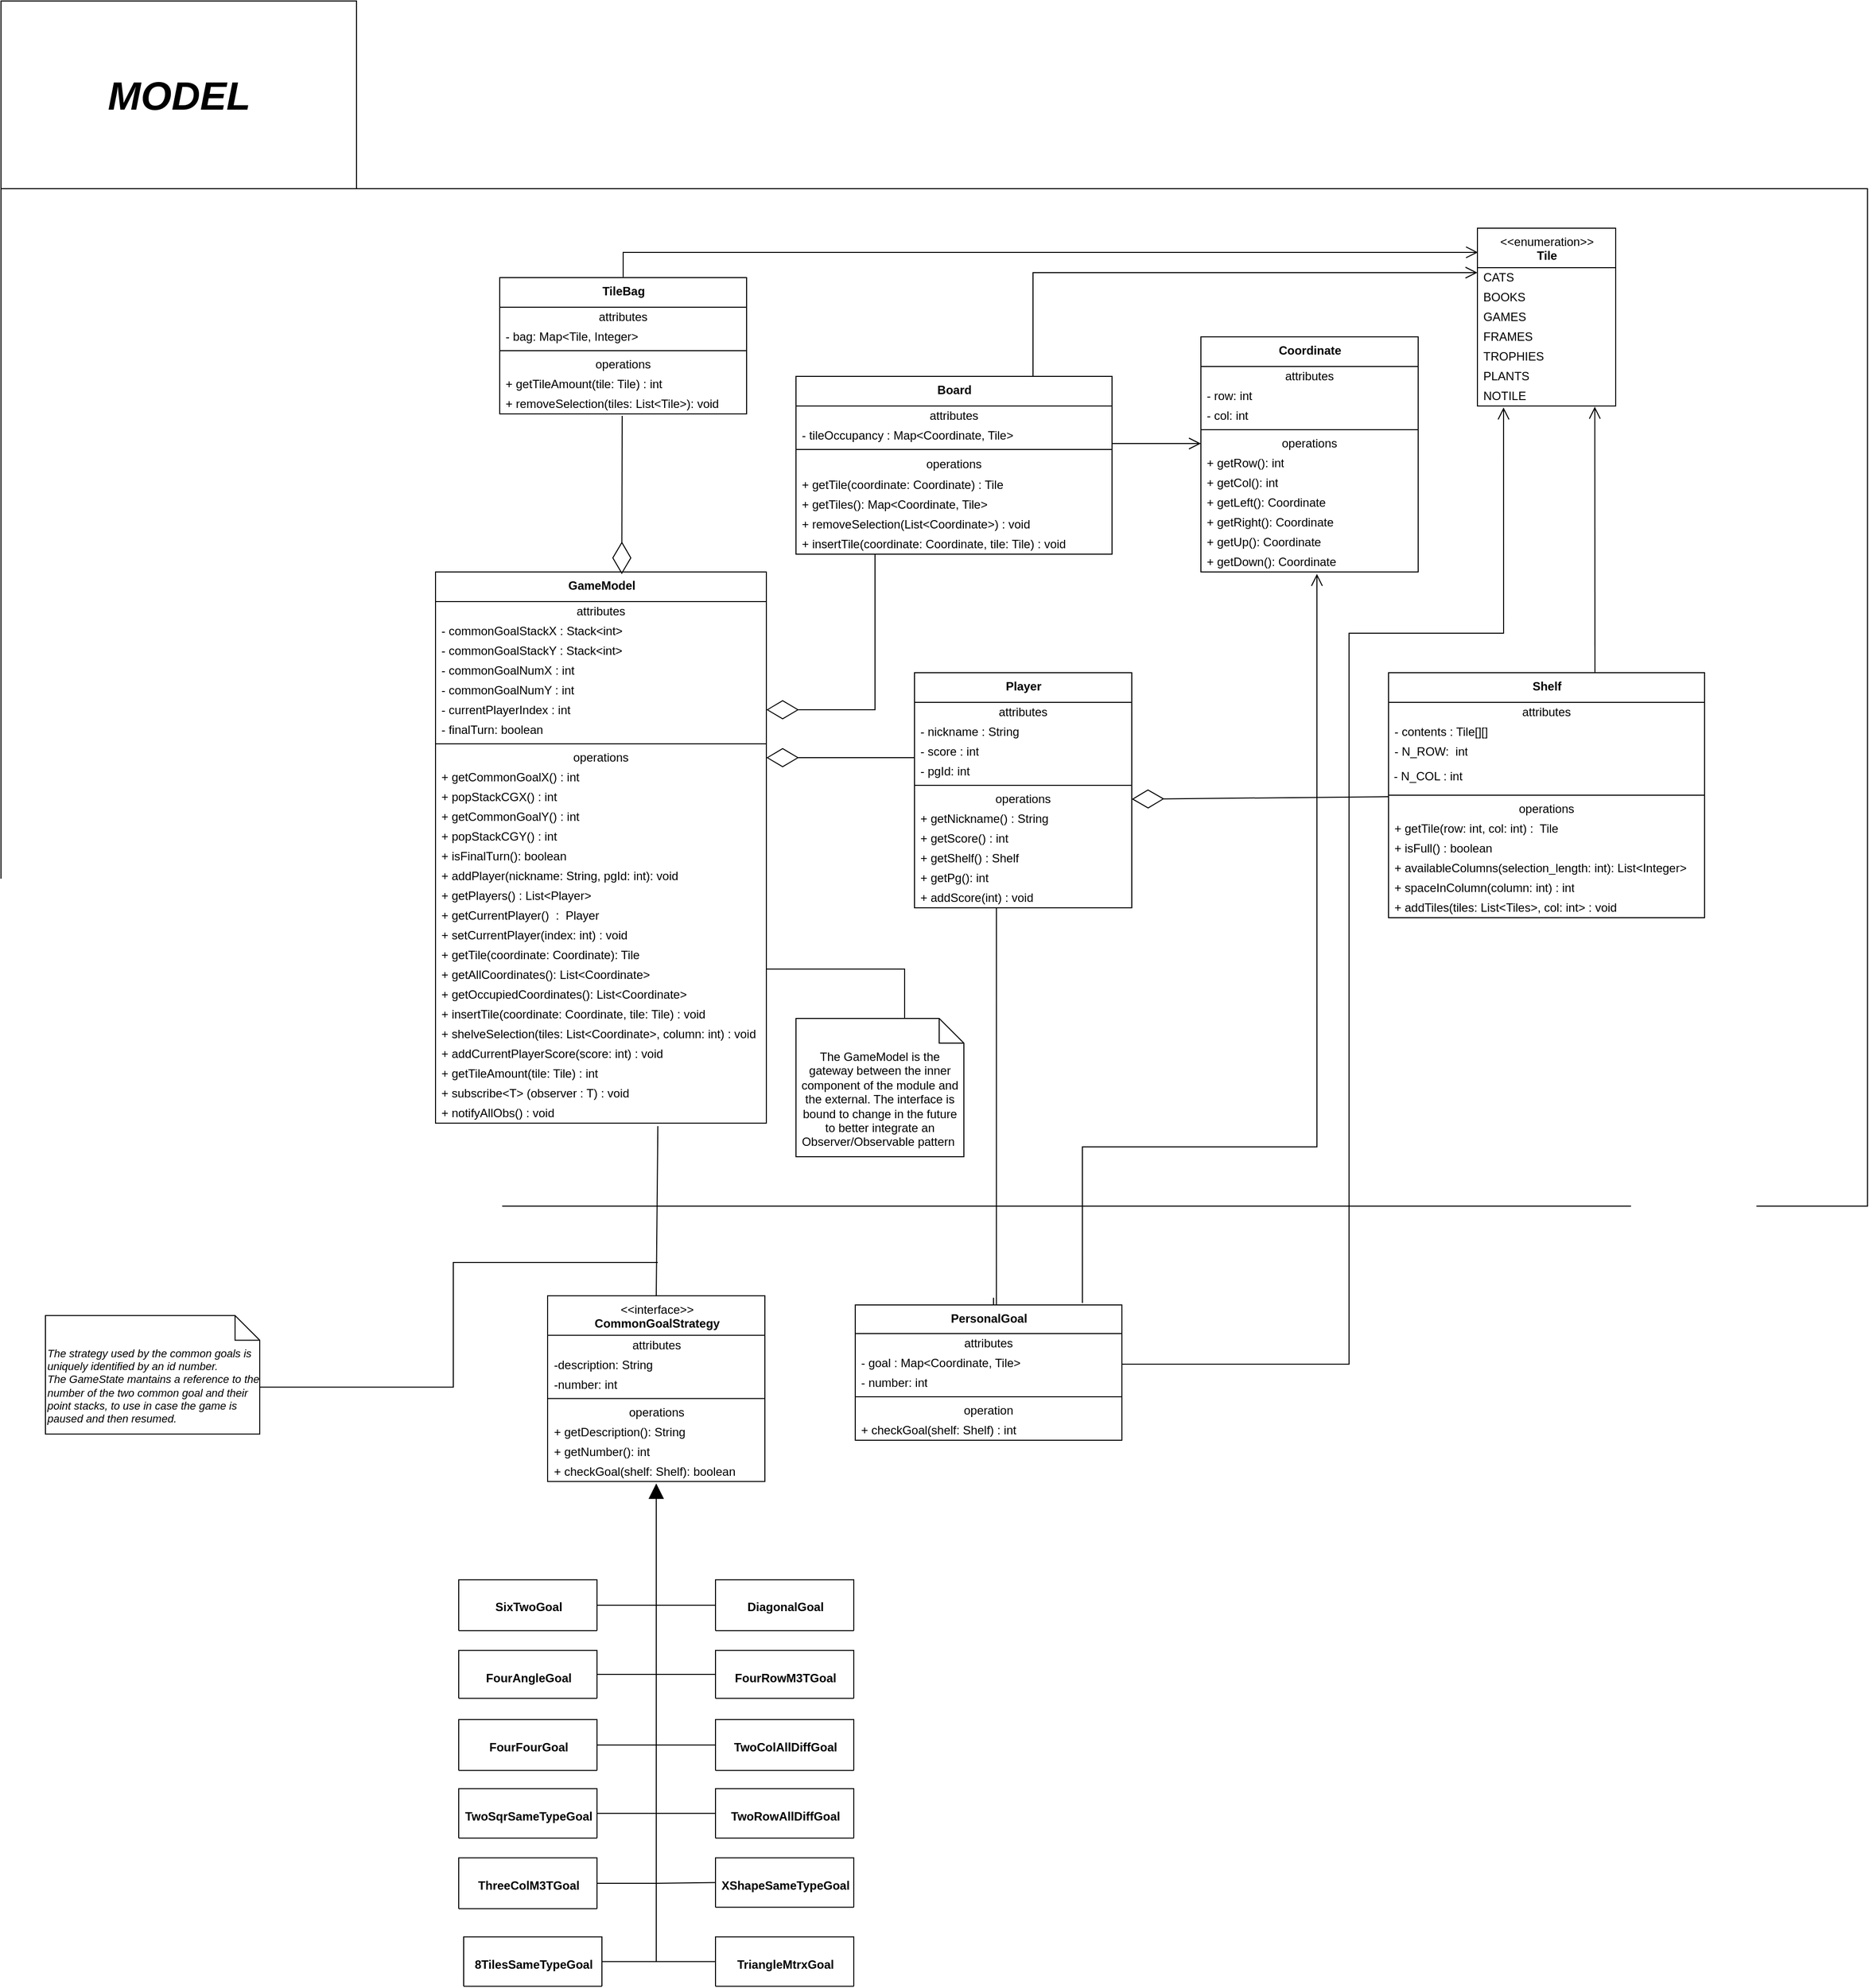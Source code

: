 <mxfile>
    <diagram id="j8yFW6QjV8m57by2A9H2" name="DRAFT-2">
        <mxGraphModel dx="2876" dy="2226" grid="1" gridSize="10" guides="1" tooltips="1" connect="1" arrows="1" fold="1" page="1" pageScale="1" pageWidth="850" pageHeight="1100" math="0" shadow="0">
            <root>
                <mxCell id="0"/>
                <mxCell id="1" parent="0"/>
                <mxCell id="reXhHC1dDX01Fzy9teYw-31" value="&lt;span style=&quot;font-size: 40px;&quot;&gt;&lt;i&gt;MODEL&lt;/i&gt;&lt;/span&gt;" style="shape=folder;fontStyle=1;tabWidth=360;tabHeight=190;tabPosition=left;html=1;boundedLbl=1;labelInHeader=1;container=1;collapsible=0;recursiveResize=0;" parent="1" vertex="1">
                    <mxGeometry x="-425" y="-450" width="1890" height="1220" as="geometry"/>
                </mxCell>
                <mxCell id="EItBFqwYidHV2KRVBO9W-1" value="&lt;b&gt;Coordinate&lt;/b&gt;" style="swimlane;fontStyle=0;align=center;verticalAlign=top;childLayout=stackLayout;horizontal=1;startSize=30;horizontalStack=0;resizeParent=1;resizeParentMax=0;resizeLast=0;collapsible=0;marginBottom=0;html=1;" parent="reXhHC1dDX01Fzy9teYw-31" vertex="1">
                    <mxGeometry x="1215" y="340" width="220" height="238" as="geometry"/>
                </mxCell>
                <mxCell id="EItBFqwYidHV2KRVBO9W-2" value="attributes" style="text;html=1;strokeColor=none;fillColor=none;align=center;verticalAlign=middle;spacingLeft=4;spacingRight=4;overflow=hidden;rotatable=0;points=[[0,0.5],[1,0.5]];portConstraint=eastwest;" parent="EItBFqwYidHV2KRVBO9W-1" vertex="1">
                    <mxGeometry y="30" width="220" height="20" as="geometry"/>
                </mxCell>
                <mxCell id="EItBFqwYidHV2KRVBO9W-3" value="- row: int" style="text;html=1;strokeColor=none;fillColor=none;align=left;verticalAlign=middle;spacingLeft=4;spacingRight=4;overflow=hidden;rotatable=0;points=[[0,0.5],[1,0.5]];portConstraint=eastwest;" parent="EItBFqwYidHV2KRVBO9W-1" vertex="1">
                    <mxGeometry y="50" width="220" height="20" as="geometry"/>
                </mxCell>
                <mxCell id="EItBFqwYidHV2KRVBO9W-4" value="- col: int" style="text;html=1;strokeColor=none;fillColor=none;align=left;verticalAlign=middle;spacingLeft=4;spacingRight=4;overflow=hidden;rotatable=0;points=[[0,0.5],[1,0.5]];portConstraint=eastwest;" parent="EItBFqwYidHV2KRVBO9W-1" vertex="1">
                    <mxGeometry y="70" width="220" height="20" as="geometry"/>
                </mxCell>
                <mxCell id="EItBFqwYidHV2KRVBO9W-5" value="" style="line;strokeWidth=1;fillColor=none;align=left;verticalAlign=middle;spacingTop=-1;spacingLeft=3;spacingRight=3;rotatable=0;labelPosition=right;points=[];portConstraint=eastwest;" parent="EItBFqwYidHV2KRVBO9W-1" vertex="1">
                    <mxGeometry y="90" width="220" height="8" as="geometry"/>
                </mxCell>
                <mxCell id="EItBFqwYidHV2KRVBO9W-6" value="operations" style="text;html=1;strokeColor=none;fillColor=none;align=center;verticalAlign=middle;spacingLeft=4;spacingRight=4;overflow=hidden;rotatable=0;points=[[0,0.5],[1,0.5]];portConstraint=eastwest;" parent="EItBFqwYidHV2KRVBO9W-1" vertex="1">
                    <mxGeometry y="98" width="220" height="20" as="geometry"/>
                </mxCell>
                <mxCell id="EItBFqwYidHV2KRVBO9W-7" value="+ getRow(): int" style="text;html=1;strokeColor=none;fillColor=none;align=left;verticalAlign=middle;spacingLeft=4;spacingRight=4;overflow=hidden;rotatable=0;points=[[0,0.5],[1,0.5]];portConstraint=eastwest;" parent="EItBFqwYidHV2KRVBO9W-1" vertex="1">
                    <mxGeometry y="118" width="220" height="20" as="geometry"/>
                </mxCell>
                <mxCell id="EItBFqwYidHV2KRVBO9W-8" value="+ getCol(): int" style="text;html=1;strokeColor=none;fillColor=none;align=left;verticalAlign=middle;spacingLeft=4;spacingRight=4;overflow=hidden;rotatable=0;points=[[0,0.5],[1,0.5]];portConstraint=eastwest;" parent="EItBFqwYidHV2KRVBO9W-1" vertex="1">
                    <mxGeometry y="138" width="220" height="20" as="geometry"/>
                </mxCell>
                <mxCell id="EItBFqwYidHV2KRVBO9W-9" value="+ getLeft(): Coordinate" style="text;html=1;strokeColor=none;fillColor=none;align=left;verticalAlign=middle;spacingLeft=4;spacingRight=4;overflow=hidden;rotatable=0;points=[[0,0.5],[1,0.5]];portConstraint=eastwest;" parent="EItBFqwYidHV2KRVBO9W-1" vertex="1">
                    <mxGeometry y="158" width="220" height="20" as="geometry"/>
                </mxCell>
                <mxCell id="EItBFqwYidHV2KRVBO9W-10" value="+ getRight(): Coordinate" style="text;html=1;strokeColor=none;fillColor=none;align=left;verticalAlign=middle;spacingLeft=4;spacingRight=4;overflow=hidden;rotatable=0;points=[[0,0.5],[1,0.5]];portConstraint=eastwest;" parent="EItBFqwYidHV2KRVBO9W-1" vertex="1">
                    <mxGeometry y="178" width="220" height="20" as="geometry"/>
                </mxCell>
                <mxCell id="EItBFqwYidHV2KRVBO9W-11" value="+ getUp(): Coordinate" style="text;html=1;strokeColor=none;fillColor=none;align=left;verticalAlign=middle;spacingLeft=4;spacingRight=4;overflow=hidden;rotatable=0;points=[[0,0.5],[1,0.5]];portConstraint=eastwest;" parent="EItBFqwYidHV2KRVBO9W-1" vertex="1">
                    <mxGeometry y="198" width="220" height="20" as="geometry"/>
                </mxCell>
                <mxCell id="EItBFqwYidHV2KRVBO9W-12" value="+ getDown(): Coordinate" style="text;html=1;strokeColor=none;fillColor=none;align=left;verticalAlign=middle;spacingLeft=4;spacingRight=4;overflow=hidden;rotatable=0;points=[[0,0.5],[1,0.5]];portConstraint=eastwest;" parent="EItBFqwYidHV2KRVBO9W-1" vertex="1">
                    <mxGeometry y="218" width="220" height="20" as="geometry"/>
                </mxCell>
                <mxCell id="zFvDSEM8ExGS-bmuOnvd-1" value="&lt;b&gt;Board&lt;/b&gt;" style="swimlane;fontStyle=0;align=center;verticalAlign=top;childLayout=stackLayout;horizontal=1;startSize=30;horizontalStack=0;resizeParent=1;resizeParentMax=0;resizeLast=0;collapsible=0;marginBottom=0;html=1;" parent="reXhHC1dDX01Fzy9teYw-31" vertex="1">
                    <mxGeometry x="805" y="380" width="320" height="180" as="geometry"/>
                </mxCell>
                <mxCell id="zFvDSEM8ExGS-bmuOnvd-2" value="attributes" style="text;html=1;strokeColor=none;fillColor=none;align=center;verticalAlign=middle;spacingLeft=4;spacingRight=4;overflow=hidden;rotatable=0;points=[[0,0.5],[1,0.5]];portConstraint=eastwest;" parent="zFvDSEM8ExGS-bmuOnvd-1" vertex="1">
                    <mxGeometry y="30" width="320" height="20" as="geometry"/>
                </mxCell>
                <mxCell id="zFvDSEM8ExGS-bmuOnvd-3" value="- tileOccupancy : Map&amp;lt;Coordinate, Tile&amp;gt;" style="text;html=1;strokeColor=none;fillColor=none;align=left;verticalAlign=middle;spacingLeft=4;spacingRight=4;overflow=hidden;rotatable=0;points=[[0,0.5],[1,0.5]];portConstraint=eastwest;" parent="zFvDSEM8ExGS-bmuOnvd-1" vertex="1">
                    <mxGeometry y="50" width="320" height="20" as="geometry"/>
                </mxCell>
                <mxCell id="zFvDSEM8ExGS-bmuOnvd-4" value="" style="line;strokeWidth=1;fillColor=none;align=left;verticalAlign=middle;spacingTop=-1;spacingLeft=3;spacingRight=3;rotatable=0;labelPosition=right;points=[];portConstraint=eastwest;" parent="zFvDSEM8ExGS-bmuOnvd-1" vertex="1">
                    <mxGeometry y="70" width="320" height="8" as="geometry"/>
                </mxCell>
                <mxCell id="zFvDSEM8ExGS-bmuOnvd-5" value="operations" style="text;html=1;strokeColor=none;fillColor=none;align=center;verticalAlign=middle;spacingLeft=4;spacingRight=4;overflow=hidden;rotatable=0;points=[[0,0.5],[1,0.5]];portConstraint=eastwest;" parent="zFvDSEM8ExGS-bmuOnvd-1" vertex="1">
                    <mxGeometry y="78" width="320" height="22" as="geometry"/>
                </mxCell>
                <mxCell id="1yL_GHk3mwXWPiJm3IX2-75" value="+ getTile(coordinate: Coordinate) : Tile" style="text;html=1;strokeColor=none;fillColor=none;align=left;verticalAlign=middle;spacingLeft=4;spacingRight=4;overflow=hidden;rotatable=0;points=[[0,0.5],[1,0.5]];portConstraint=eastwest;" vertex="1" parent="zFvDSEM8ExGS-bmuOnvd-1">
                    <mxGeometry y="100" width="320" height="20" as="geometry"/>
                </mxCell>
                <mxCell id="zFvDSEM8ExGS-bmuOnvd-7" value="+ getTiles(): Map&amp;lt;Coordinate, Tile&amp;gt;" style="text;html=1;strokeColor=none;fillColor=none;align=left;verticalAlign=middle;spacingLeft=4;spacingRight=4;overflow=hidden;rotatable=0;points=[[0,0.5],[1,0.5]];portConstraint=eastwest;" parent="zFvDSEM8ExGS-bmuOnvd-1" vertex="1">
                    <mxGeometry y="120" width="320" height="20" as="geometry"/>
                </mxCell>
                <mxCell id="zFvDSEM8ExGS-bmuOnvd-12" value="+ removeSelection(List&amp;lt;Coordinate&amp;gt;) : void" style="text;html=1;strokeColor=none;fillColor=none;align=left;verticalAlign=middle;spacingLeft=4;spacingRight=4;overflow=hidden;rotatable=0;points=[[0,0.5],[1,0.5]];portConstraint=eastwest;" parent="zFvDSEM8ExGS-bmuOnvd-1" vertex="1">
                    <mxGeometry y="140" width="320" height="20" as="geometry"/>
                </mxCell>
                <mxCell id="1yL_GHk3mwXWPiJm3IX2-62" value="+ insertTile(coordinate: Coordinate, tile: Tile) : void" style="text;html=1;strokeColor=none;fillColor=none;align=left;verticalAlign=middle;spacingLeft=4;spacingRight=4;overflow=hidden;rotatable=0;points=[[0,0.5],[1,0.5]];portConstraint=eastwest;" vertex="1" parent="zFvDSEM8ExGS-bmuOnvd-1">
                    <mxGeometry y="160" width="320" height="20" as="geometry"/>
                </mxCell>
                <mxCell id="AQLxxF_Y7uBlIm2RAM6H-17" style="edgeStyle=orthogonalEdgeStyle;shape=connector;rounded=0;html=1;exitX=1;exitY=0.5;exitDx=0;exitDy=0;labelBackgroundColor=default;strokeColor=default;fontFamily=Helvetica;fontSize=11;fontColor=default;endArrow=open;entryX=0;entryY=0.5;entryDx=0;entryDy=0;endFill=0;startSize=10;endSize=10;" parent="reXhHC1dDX01Fzy9teYw-31" source="zFvDSEM8ExGS-bmuOnvd-3" target="EItBFqwYidHV2KRVBO9W-6" edge="1">
                    <mxGeometry relative="1" as="geometry">
                        <mxPoint x="1255" y="210" as="targetPoint"/>
                        <Array as="points">
                            <mxPoint x="1125" y="448"/>
                        </Array>
                    </mxGeometry>
                </mxCell>
                <mxCell id="1yL_GHk3mwXWPiJm3IX2-67" style="edgeStyle=orthogonalEdgeStyle;shape=connector;rounded=0;html=1;exitX=0.5;exitY=0;exitDx=0;exitDy=0;labelBackgroundColor=default;strokeColor=default;fontFamily=Helvetica;fontSize=11;fontColor=default;startArrow=none;startFill=0;endArrow=none;endFill=0;startSize=10;endSize=10;entryX=0.377;entryY=1;entryDx=0;entryDy=0;entryPerimeter=0;" edge="1" parent="reXhHC1dDX01Fzy9teYw-31" target="CzzCCSxg7rUskWxk_mFD-11">
                    <mxGeometry relative="1" as="geometry">
                        <mxPoint x="1007" y="1090" as="targetPoint"/>
                        <Array as="points">
                            <mxPoint x="1005" y="1320"/>
                            <mxPoint x="1008" y="1320"/>
                        </Array>
                        <mxPoint x="1005" y="1312.75" as="sourcePoint"/>
                    </mxGeometry>
                </mxCell>
                <mxCell id="CzzCCSxg7rUskWxk_mFD-1" value="&lt;b&gt;Player&lt;/b&gt;" style="swimlane;fontStyle=0;align=center;verticalAlign=top;childLayout=stackLayout;horizontal=1;startSize=30;horizontalStack=0;resizeParent=1;resizeParentMax=0;resizeLast=0;collapsible=0;marginBottom=0;html=1;" parent="reXhHC1dDX01Fzy9teYw-31" vertex="1">
                    <mxGeometry x="925" y="680" width="220" height="238" as="geometry"/>
                </mxCell>
                <mxCell id="CzzCCSxg7rUskWxk_mFD-2" value="attributes" style="text;html=1;strokeColor=none;fillColor=none;align=center;verticalAlign=middle;spacingLeft=4;spacingRight=4;overflow=hidden;rotatable=0;points=[[0,0.5],[1,0.5]];portConstraint=eastwest;" parent="CzzCCSxg7rUskWxk_mFD-1" vertex="1">
                    <mxGeometry y="30" width="220" height="20" as="geometry"/>
                </mxCell>
                <mxCell id="CzzCCSxg7rUskWxk_mFD-3" value="- nickname : String" style="text;html=1;strokeColor=none;fillColor=none;align=left;verticalAlign=middle;spacingLeft=4;spacingRight=4;overflow=hidden;rotatable=0;points=[[0,0.5],[1,0.5]];portConstraint=eastwest;" parent="CzzCCSxg7rUskWxk_mFD-1" vertex="1">
                    <mxGeometry y="50" width="220" height="20" as="geometry"/>
                </mxCell>
                <mxCell id="11" value="- score : int" style="text;html=1;strokeColor=none;fillColor=none;align=left;verticalAlign=middle;spacingLeft=4;spacingRight=4;overflow=hidden;rotatable=0;points=[[0,0.5],[1,0.5]];portConstraint=eastwest;" parent="CzzCCSxg7rUskWxk_mFD-1" vertex="1">
                    <mxGeometry y="70" width="220" height="20" as="geometry"/>
                </mxCell>
                <mxCell id="1yL_GHk3mwXWPiJm3IX2-66" value="- pgId: int" style="text;html=1;strokeColor=none;fillColor=none;align=left;verticalAlign=middle;spacingLeft=4;spacingRight=4;overflow=hidden;rotatable=0;points=[[0,0.5],[1,0.5]];portConstraint=eastwest;" vertex="1" parent="CzzCCSxg7rUskWxk_mFD-1">
                    <mxGeometry y="90" width="220" height="20" as="geometry"/>
                </mxCell>
                <mxCell id="CzzCCSxg7rUskWxk_mFD-5" value="" style="line;strokeWidth=1;fillColor=none;align=left;verticalAlign=middle;spacingTop=-1;spacingLeft=3;spacingRight=3;rotatable=0;labelPosition=right;points=[];portConstraint=eastwest;" parent="CzzCCSxg7rUskWxk_mFD-1" vertex="1">
                    <mxGeometry y="110" width="220" height="8" as="geometry"/>
                </mxCell>
                <mxCell id="CzzCCSxg7rUskWxk_mFD-6" value="operations" style="text;html=1;strokeColor=none;fillColor=none;align=center;verticalAlign=middle;spacingLeft=4;spacingRight=4;overflow=hidden;rotatable=0;points=[[0,0.5],[1,0.5]];portConstraint=eastwest;" parent="CzzCCSxg7rUskWxk_mFD-1" vertex="1">
                    <mxGeometry y="118" width="220" height="20" as="geometry"/>
                </mxCell>
                <mxCell id="CzzCCSxg7rUskWxk_mFD-7" value="+ getNickname() : String" style="text;html=1;strokeColor=none;fillColor=none;align=left;verticalAlign=middle;spacingLeft=4;spacingRight=4;overflow=hidden;rotatable=0;points=[[0,0.5],[1,0.5]];portConstraint=eastwest;" parent="CzzCCSxg7rUskWxk_mFD-1" vertex="1">
                    <mxGeometry y="138" width="220" height="20" as="geometry"/>
                </mxCell>
                <mxCell id="CzzCCSxg7rUskWxk_mFD-8" value="+ getScore() : int" style="text;html=1;strokeColor=none;fillColor=none;align=left;verticalAlign=middle;spacingLeft=4;spacingRight=4;overflow=hidden;rotatable=0;points=[[0,0.5],[1,0.5]];portConstraint=eastwest;" parent="CzzCCSxg7rUskWxk_mFD-1" vertex="1">
                    <mxGeometry y="158" width="220" height="20" as="geometry"/>
                </mxCell>
                <mxCell id="CzzCCSxg7rUskWxk_mFD-9" value="+ getShelf() : Shelf" style="text;html=1;strokeColor=none;fillColor=none;align=left;verticalAlign=middle;spacingLeft=4;spacingRight=4;overflow=hidden;rotatable=0;points=[[0,0.5],[1,0.5]];portConstraint=eastwest;" parent="CzzCCSxg7rUskWxk_mFD-1" vertex="1">
                    <mxGeometry y="178" width="220" height="20" as="geometry"/>
                </mxCell>
                <mxCell id="1yL_GHk3mwXWPiJm3IX2-69" value="+ getPg(): int" style="text;html=1;strokeColor=none;fillColor=none;align=left;verticalAlign=middle;spacingLeft=4;spacingRight=4;overflow=hidden;rotatable=0;points=[[0,0.5],[1,0.5]];portConstraint=eastwest;" vertex="1" parent="CzzCCSxg7rUskWxk_mFD-1">
                    <mxGeometry y="198" width="220" height="20" as="geometry"/>
                </mxCell>
                <mxCell id="CzzCCSxg7rUskWxk_mFD-11" value="+ addScore(int) : void" style="text;html=1;strokeColor=none;fillColor=none;align=left;verticalAlign=middle;spacingLeft=4;spacingRight=4;overflow=hidden;rotatable=0;points=[[0,0.5],[1,0.5]];portConstraint=eastwest;" parent="CzzCCSxg7rUskWxk_mFD-1" vertex="1">
                    <mxGeometry y="218" width="220" height="20" as="geometry"/>
                </mxCell>
                <mxCell id="_JzwbQi-9FWT9-2Lk78u-1" value="&lt;b&gt;Shelf&lt;/b&gt;" style="swimlane;fontStyle=0;align=center;verticalAlign=top;childLayout=stackLayout;horizontal=1;startSize=30;horizontalStack=0;resizeParent=1;resizeParentMax=0;resizeLast=0;collapsible=0;marginBottom=0;html=1;" parent="reXhHC1dDX01Fzy9teYw-31" vertex="1">
                    <mxGeometry x="1405" y="680" width="320" height="248" as="geometry"/>
                </mxCell>
                <mxCell id="_JzwbQi-9FWT9-2Lk78u-2" value="attributes" style="text;html=1;strokeColor=none;fillColor=none;align=center;verticalAlign=middle;spacingLeft=4;spacingRight=4;overflow=hidden;rotatable=0;points=[[0,0.5],[1,0.5]];portConstraint=eastwest;" parent="_JzwbQi-9FWT9-2Lk78u-1" vertex="1">
                    <mxGeometry y="30" width="320" height="20" as="geometry"/>
                </mxCell>
                <mxCell id="_JzwbQi-9FWT9-2Lk78u-3" value="- contents : Tile[][]&amp;nbsp;" style="text;html=1;strokeColor=none;fillColor=none;align=left;verticalAlign=middle;spacingLeft=4;spacingRight=4;overflow=hidden;rotatable=0;points=[[0,0.5],[1,0.5]];portConstraint=eastwest;" parent="_JzwbQi-9FWT9-2Lk78u-1" vertex="1">
                    <mxGeometry y="50" width="320" height="20" as="geometry"/>
                </mxCell>
                <mxCell id="_JzwbQi-9FWT9-2Lk78u-4" value="- N_ROW:&amp;nbsp; int" style="text;html=1;strokeColor=none;fillColor=none;align=left;verticalAlign=middle;spacingLeft=4;spacingRight=4;overflow=hidden;rotatable=0;points=[[0,0.5],[1,0.5]];portConstraint=eastwest;" parent="_JzwbQi-9FWT9-2Lk78u-1" vertex="1">
                    <mxGeometry y="70" width="320" height="20" as="geometry"/>
                </mxCell>
                <mxCell id="_JzwbQi-9FWT9-2Lk78u-5" value="&amp;nbsp;- N_COL : int" style="text;html=1;align=left;verticalAlign=middle;resizable=1;points=[];autosize=1;strokeColor=none;fillColor=none;movable=1;rotatable=1;deletable=1;editable=1;connectable=1;" parent="_JzwbQi-9FWT9-2Lk78u-1" vertex="1">
                    <mxGeometry y="90" width="320" height="30" as="geometry"/>
                </mxCell>
                <mxCell id="_JzwbQi-9FWT9-2Lk78u-6" value="" style="line;strokeWidth=1;fillColor=none;align=left;verticalAlign=middle;spacingTop=-1;spacingLeft=3;spacingRight=3;rotatable=0;labelPosition=right;points=[];portConstraint=eastwest;" parent="_JzwbQi-9FWT9-2Lk78u-1" vertex="1">
                    <mxGeometry y="120" width="320" height="8" as="geometry"/>
                </mxCell>
                <mxCell id="_JzwbQi-9FWT9-2Lk78u-7" value="operations" style="text;html=1;strokeColor=none;fillColor=none;align=center;verticalAlign=middle;spacingLeft=4;spacingRight=4;overflow=hidden;rotatable=0;points=[[0,0.5],[1,0.5]];portConstraint=eastwest;" parent="_JzwbQi-9FWT9-2Lk78u-1" vertex="1">
                    <mxGeometry y="128" width="320" height="20" as="geometry"/>
                </mxCell>
                <mxCell id="_JzwbQi-9FWT9-2Lk78u-8" value="+ getTile(row: int, col: int) :&amp;nbsp; Tile" style="text;html=1;strokeColor=none;fillColor=none;align=left;verticalAlign=middle;spacingLeft=4;spacingRight=4;overflow=hidden;rotatable=0;points=[[0,0.5],[1,0.5]];portConstraint=eastwest;" parent="_JzwbQi-9FWT9-2Lk78u-1" vertex="1">
                    <mxGeometry y="148" width="320" height="20" as="geometry"/>
                </mxCell>
                <mxCell id="_JzwbQi-9FWT9-2Lk78u-9" value="+ isFull() : boolean" style="text;html=1;strokeColor=none;fillColor=none;align=left;verticalAlign=middle;spacingLeft=4;spacingRight=4;overflow=hidden;rotatable=0;points=[[0,0.5],[1,0.5]];portConstraint=eastwest;" parent="_JzwbQi-9FWT9-2Lk78u-1" vertex="1">
                    <mxGeometry y="168" width="320" height="20" as="geometry"/>
                </mxCell>
                <mxCell id="_JzwbQi-9FWT9-2Lk78u-11" value="+ availableColumns(selection_length: int): List&amp;lt;Integer&amp;gt;" style="text;html=1;strokeColor=none;fillColor=none;align=left;verticalAlign=middle;spacingLeft=4;spacingRight=4;overflow=hidden;rotatable=0;points=[[0,0.5],[1,0.5]];portConstraint=eastwest;" parent="_JzwbQi-9FWT9-2Lk78u-1" vertex="1">
                    <mxGeometry y="188" width="320" height="20" as="geometry"/>
                </mxCell>
                <mxCell id="1yL_GHk3mwXWPiJm3IX2-60" value="+ spaceInColumn(column: int) : int" style="text;html=1;strokeColor=none;fillColor=none;align=left;verticalAlign=middle;spacingLeft=4;spacingRight=4;overflow=hidden;rotatable=0;points=[[0,0.5],[1,0.5]];portConstraint=eastwest;" vertex="1" parent="_JzwbQi-9FWT9-2Lk78u-1">
                    <mxGeometry y="208" width="320" height="20" as="geometry"/>
                </mxCell>
                <mxCell id="_JzwbQi-9FWT9-2Lk78u-12" value="+ addTiles(tiles: List&amp;lt;Tiles&amp;gt;, col: int&amp;gt; : void" style="text;html=1;strokeColor=none;fillColor=none;align=left;verticalAlign=middle;spacingLeft=4;spacingRight=4;overflow=hidden;rotatable=0;points=[[0,0.5],[1,0.5]];portConstraint=eastwest;" parent="_JzwbQi-9FWT9-2Lk78u-1" vertex="1">
                    <mxGeometry y="228" width="320" height="20" as="geometry"/>
                </mxCell>
                <mxCell id="AQLxxF_Y7uBlIm2RAM6H-13" style="shape=connector;rounded=0;html=1;exitX=1;exitY=0.5;exitDx=0;exitDy=0;labelBackgroundColor=default;strokeColor=default;fontFamily=Helvetica;fontSize=11;fontColor=default;endArrow=none;startArrow=diamondThin;startFill=0;endFill=0;startSize=30;" parent="reXhHC1dDX01Fzy9teYw-31" source="CzzCCSxg7rUskWxk_mFD-6" target="_JzwbQi-9FWT9-2Lk78u-6" edge="1">
                    <mxGeometry relative="1" as="geometry"/>
                </mxCell>
                <mxCell id="reXhHC1dDX01Fzy9teYw-11" value="&lt;b&gt;TileBag&lt;/b&gt;" style="swimlane;fontStyle=0;align=center;verticalAlign=top;childLayout=stackLayout;horizontal=1;startSize=30;horizontalStack=0;resizeParent=1;resizeParentMax=0;resizeLast=0;collapsible=0;marginBottom=0;html=1;" parent="reXhHC1dDX01Fzy9teYw-31" vertex="1">
                    <mxGeometry x="505" y="280" width="250" height="138" as="geometry"/>
                </mxCell>
                <mxCell id="reXhHC1dDX01Fzy9teYw-12" value="attributes" style="text;html=1;strokeColor=none;fillColor=none;align=center;verticalAlign=middle;spacingLeft=4;spacingRight=4;overflow=hidden;rotatable=0;points=[[0,0.5],[1,0.5]];portConstraint=eastwest;" parent="reXhHC1dDX01Fzy9teYw-11" vertex="1">
                    <mxGeometry y="30" width="250" height="20" as="geometry"/>
                </mxCell>
                <mxCell id="reXhHC1dDX01Fzy9teYw-13" value="- bag: Map&amp;lt;Tile, Integer&amp;gt;" style="text;html=1;strokeColor=none;fillColor=none;align=left;verticalAlign=middle;spacingLeft=4;spacingRight=4;overflow=hidden;rotatable=0;points=[[0,0.5],[1,0.5]];portConstraint=eastwest;" parent="reXhHC1dDX01Fzy9teYw-11" vertex="1">
                    <mxGeometry y="50" width="250" height="20" as="geometry"/>
                </mxCell>
                <mxCell id="reXhHC1dDX01Fzy9teYw-14" value="" style="line;strokeWidth=1;fillColor=none;align=left;verticalAlign=middle;spacingTop=-1;spacingLeft=3;spacingRight=3;rotatable=0;labelPosition=right;points=[];portConstraint=eastwest;" parent="reXhHC1dDX01Fzy9teYw-11" vertex="1">
                    <mxGeometry y="70" width="250" height="8" as="geometry"/>
                </mxCell>
                <mxCell id="reXhHC1dDX01Fzy9teYw-15" value="operations" style="text;html=1;strokeColor=none;fillColor=none;align=center;verticalAlign=middle;spacingLeft=4;spacingRight=4;overflow=hidden;rotatable=0;points=[[0,0.5],[1,0.5]];portConstraint=eastwest;" parent="reXhHC1dDX01Fzy9teYw-11" vertex="1">
                    <mxGeometry y="78" width="250" height="20" as="geometry"/>
                </mxCell>
                <mxCell id="reXhHC1dDX01Fzy9teYw-17" value="+ getTileAmount(tile: Tile) : int" style="text;html=1;strokeColor=none;fillColor=none;align=left;verticalAlign=middle;spacingLeft=4;spacingRight=4;overflow=hidden;rotatable=0;points=[[0,0.5],[1,0.5]];portConstraint=eastwest;" parent="reXhHC1dDX01Fzy9teYw-11" vertex="1">
                    <mxGeometry y="98" width="250" height="20" as="geometry"/>
                </mxCell>
                <mxCell id="1yL_GHk3mwXWPiJm3IX2-74" value="+ removeSelection(tiles: List&amp;lt;Tile&amp;gt;): void" style="text;html=1;strokeColor=none;fillColor=none;align=left;verticalAlign=middle;spacingLeft=4;spacingRight=4;overflow=hidden;rotatable=0;points=[[0,0.5],[1,0.5]];portConstraint=eastwest;" vertex="1" parent="reXhHC1dDX01Fzy9teYw-11">
                    <mxGeometry y="118" width="250" height="20" as="geometry"/>
                </mxCell>
                <mxCell id="muhHsS42p1R9zGPNstKS-4" value="&lt;b&gt;GameModel&lt;br&gt;&lt;/b&gt;" style="swimlane;fontStyle=0;align=center;verticalAlign=top;childLayout=stackLayout;horizontal=1;startSize=30;horizontalStack=0;resizeParent=1;resizeParentMax=0;resizeLast=0;collapsible=0;marginBottom=0;html=1;" parent="reXhHC1dDX01Fzy9teYw-31" vertex="1">
                    <mxGeometry x="440" y="578" width="335" height="558" as="geometry"/>
                </mxCell>
                <mxCell id="muhHsS42p1R9zGPNstKS-5" value="attributes" style="text;html=1;strokeColor=none;fillColor=none;align=center;verticalAlign=middle;spacingLeft=4;spacingRight=4;overflow=hidden;rotatable=0;points=[[0,0.5],[1,0.5]];portConstraint=eastwest;" parent="muhHsS42p1R9zGPNstKS-4" vertex="1">
                    <mxGeometry y="30" width="335" height="20" as="geometry"/>
                </mxCell>
                <mxCell id="mUMRQwaqmbg41AbMavLn-2" value="- commonGoalStackX : Stack&amp;lt;int&amp;gt;" style="text;html=1;strokeColor=none;fillColor=none;align=left;verticalAlign=middle;spacingLeft=4;spacingRight=4;overflow=hidden;rotatable=0;points=[[0,0.5],[1,0.5]];portConstraint=eastwest;" parent="muhHsS42p1R9zGPNstKS-4" vertex="1">
                    <mxGeometry y="50" width="335" height="20" as="geometry"/>
                </mxCell>
                <mxCell id="mUMRQwaqmbg41AbMavLn-1" value="- commonGoalStackY : Stack&amp;lt;int&amp;gt;" style="text;html=1;strokeColor=none;fillColor=none;align=left;verticalAlign=middle;spacingLeft=4;spacingRight=4;overflow=hidden;rotatable=0;points=[[0,0.5],[1,0.5]];portConstraint=eastwest;" parent="muhHsS42p1R9zGPNstKS-4" vertex="1">
                    <mxGeometry y="70" width="335" height="20" as="geometry"/>
                </mxCell>
                <mxCell id="AQLxxF_Y7uBlIm2RAM6H-20" value="- commonGoalNumX : int" style="text;html=1;strokeColor=none;fillColor=none;align=left;verticalAlign=middle;spacingLeft=4;spacingRight=4;overflow=hidden;rotatable=0;points=[[0,0.5],[1,0.5]];portConstraint=eastwest;" parent="muhHsS42p1R9zGPNstKS-4" vertex="1">
                    <mxGeometry y="90" width="335" height="20" as="geometry"/>
                </mxCell>
                <mxCell id="muhHsS42p1R9zGPNstKS-6" value="- commonGoalNumY : int" style="text;html=1;strokeColor=none;fillColor=none;align=left;verticalAlign=middle;spacingLeft=4;spacingRight=4;overflow=hidden;rotatable=0;points=[[0,0.5],[1,0.5]];portConstraint=eastwest;" parent="muhHsS42p1R9zGPNstKS-4" vertex="1">
                    <mxGeometry y="110" width="335" height="20" as="geometry"/>
                </mxCell>
                <mxCell id="MkMES1sBLCopLFusQH_q-12" value="- currentPlayerIndex : int" style="text;html=1;strokeColor=none;fillColor=none;align=left;verticalAlign=middle;spacingLeft=4;spacingRight=4;overflow=hidden;rotatable=0;points=[[0,0.5],[1,0.5]];portConstraint=eastwest;" parent="muhHsS42p1R9zGPNstKS-4" vertex="1">
                    <mxGeometry y="130" width="335" height="20" as="geometry"/>
                </mxCell>
                <mxCell id="1yL_GHk3mwXWPiJm3IX2-76" value="- finalTurn: boolean" style="text;html=1;strokeColor=none;fillColor=none;align=left;verticalAlign=middle;spacingLeft=4;spacingRight=4;overflow=hidden;rotatable=0;points=[[0,0.5],[1,0.5]];portConstraint=eastwest;" vertex="1" parent="muhHsS42p1R9zGPNstKS-4">
                    <mxGeometry y="150" width="335" height="20" as="geometry"/>
                </mxCell>
                <mxCell id="muhHsS42p1R9zGPNstKS-9" value="" style="line;strokeWidth=1;fillColor=none;align=left;verticalAlign=middle;spacingTop=-1;spacingLeft=3;spacingRight=3;rotatable=0;labelPosition=right;points=[];portConstraint=eastwest;" parent="muhHsS42p1R9zGPNstKS-4" vertex="1">
                    <mxGeometry y="170" width="335" height="8" as="geometry"/>
                </mxCell>
                <mxCell id="muhHsS42p1R9zGPNstKS-10" value="operations" style="text;html=1;strokeColor=none;fillColor=none;align=center;verticalAlign=middle;spacingLeft=4;spacingRight=4;overflow=hidden;rotatable=0;points=[[0,0.5],[1,0.5]];portConstraint=eastwest;" parent="muhHsS42p1R9zGPNstKS-4" vertex="1">
                    <mxGeometry y="178" width="335" height="20" as="geometry"/>
                </mxCell>
                <mxCell id="2" value="+ getCommonGoalX() : int&amp;nbsp;" style="text;html=1;strokeColor=none;fillColor=none;align=left;verticalAlign=middle;spacingLeft=4;spacingRight=4;overflow=hidden;rotatable=0;points=[[0,0.5],[1,0.5]];portConstraint=eastwest;" parent="muhHsS42p1R9zGPNstKS-4" vertex="1">
                    <mxGeometry y="198" width="335" height="20" as="geometry"/>
                </mxCell>
                <mxCell id="AQLxxF_Y7uBlIm2RAM6H-25" value="+ popStackCGX() : int&amp;nbsp;" style="text;html=1;strokeColor=none;fillColor=none;align=left;verticalAlign=middle;spacingLeft=4;spacingRight=4;overflow=hidden;rotatable=0;points=[[0,0.5],[1,0.5]];portConstraint=eastwest;" parent="muhHsS42p1R9zGPNstKS-4" vertex="1">
                    <mxGeometry y="218" width="335" height="20" as="geometry"/>
                </mxCell>
                <mxCell id="4" value="+ getCommonGoalY() : int&amp;nbsp;" style="text;html=1;strokeColor=none;fillColor=none;align=left;verticalAlign=middle;spacingLeft=4;spacingRight=4;overflow=hidden;rotatable=0;points=[[0,0.5],[1,0.5]];portConstraint=eastwest;" parent="muhHsS42p1R9zGPNstKS-4" vertex="1">
                    <mxGeometry y="238" width="335" height="20" as="geometry"/>
                </mxCell>
                <mxCell id="AQLxxF_Y7uBlIm2RAM6H-24" value="+ popStackCGY() : int&amp;nbsp;" style="text;html=1;strokeColor=none;fillColor=none;align=left;verticalAlign=middle;spacingLeft=4;spacingRight=4;overflow=hidden;rotatable=0;points=[[0,0.5],[1,0.5]];portConstraint=eastwest;" parent="muhHsS42p1R9zGPNstKS-4" vertex="1">
                    <mxGeometry y="258" width="335" height="20" as="geometry"/>
                </mxCell>
                <mxCell id="1yL_GHk3mwXWPiJm3IX2-77" value="+ isFinalTurn(): boolean" style="text;html=1;strokeColor=none;fillColor=none;align=left;verticalAlign=middle;spacingLeft=4;spacingRight=4;overflow=hidden;rotatable=0;points=[[0,0.5],[1,0.5]];portConstraint=eastwest;" vertex="1" parent="muhHsS42p1R9zGPNstKS-4">
                    <mxGeometry y="278" width="335" height="20" as="geometry"/>
                </mxCell>
                <mxCell id="1yL_GHk3mwXWPiJm3IX2-64" value="+ addPlayer(nickname: String, pgId: int): void" style="text;html=1;strokeColor=none;fillColor=none;align=left;verticalAlign=middle;spacingLeft=4;spacingRight=4;overflow=hidden;rotatable=0;points=[[0,0.5],[1,0.5]];portConstraint=eastwest;" vertex="1" parent="muhHsS42p1R9zGPNstKS-4">
                    <mxGeometry y="298" width="335" height="20" as="geometry"/>
                </mxCell>
                <mxCell id="1yL_GHk3mwXWPiJm3IX2-59" value="+ getPlayers() : List&amp;lt;Player&amp;gt;" style="text;html=1;strokeColor=none;fillColor=none;align=left;verticalAlign=middle;spacingLeft=4;spacingRight=4;overflow=hidden;rotatable=0;points=[[0,0.5],[1,0.5]];portConstraint=eastwest;" vertex="1" parent="muhHsS42p1R9zGPNstKS-4">
                    <mxGeometry y="318" width="335" height="20" as="geometry"/>
                </mxCell>
                <mxCell id="MkMES1sBLCopLFusQH_q-14" value="+ getCurrentPlayer()&amp;nbsp; :&amp;nbsp; Player" style="text;html=1;strokeColor=none;fillColor=none;align=left;verticalAlign=middle;spacingLeft=4;spacingRight=4;overflow=hidden;rotatable=0;points=[[0,0.5],[1,0.5]];portConstraint=eastwest;" parent="muhHsS42p1R9zGPNstKS-4" vertex="1">
                    <mxGeometry y="338" width="335" height="20" as="geometry"/>
                </mxCell>
                <mxCell id="MkMES1sBLCopLFusQH_q-15" value="+ setCurrentPlayer(index: int) : void" style="text;html=1;strokeColor=none;fillColor=none;align=left;verticalAlign=middle;spacingLeft=4;spacingRight=4;overflow=hidden;rotatable=0;points=[[0,0.5],[1,0.5]];portConstraint=eastwest;" parent="muhHsS42p1R9zGPNstKS-4" vertex="1">
                    <mxGeometry y="358" width="335" height="20" as="geometry"/>
                </mxCell>
                <mxCell id="1yL_GHk3mwXWPiJm3IX2-73" value="+ getTile(coordinate: Coordinate): Tile" style="text;html=1;strokeColor=none;fillColor=none;align=left;verticalAlign=middle;spacingLeft=4;spacingRight=4;overflow=hidden;rotatable=0;points=[[0,0.5],[1,0.5]];portConstraint=eastwest;" vertex="1" parent="muhHsS42p1R9zGPNstKS-4">
                    <mxGeometry y="378" width="335" height="20" as="geometry"/>
                </mxCell>
                <mxCell id="1yL_GHk3mwXWPiJm3IX2-71" value="+ getAllCoordinates(): List&amp;lt;Coordinate&amp;gt;" style="text;html=1;strokeColor=none;fillColor=none;align=left;verticalAlign=middle;spacingLeft=4;spacingRight=4;overflow=hidden;rotatable=0;points=[[0,0.5],[1,0.5]];portConstraint=eastwest;" vertex="1" parent="muhHsS42p1R9zGPNstKS-4">
                    <mxGeometry y="398" width="335" height="20" as="geometry"/>
                </mxCell>
                <mxCell id="1yL_GHk3mwXWPiJm3IX2-50" value="+ getOccupiedCoordinates(): List&amp;lt;Coordinate&amp;gt;" style="text;html=1;strokeColor=none;fillColor=none;align=left;verticalAlign=middle;spacingLeft=4;spacingRight=4;overflow=hidden;rotatable=0;points=[[0,0.5],[1,0.5]];portConstraint=eastwest;" vertex="1" parent="muhHsS42p1R9zGPNstKS-4">
                    <mxGeometry y="418" width="335" height="20" as="geometry"/>
                </mxCell>
                <mxCell id="1yL_GHk3mwXWPiJm3IX2-55" value="+ insertTile(coordinate: Coordinate, tile: Tile) : void" style="text;html=1;strokeColor=none;fillColor=none;align=left;verticalAlign=middle;spacingLeft=4;spacingRight=4;overflow=hidden;rotatable=0;points=[[0,0.5],[1,0.5]];portConstraint=eastwest;" vertex="1" parent="muhHsS42p1R9zGPNstKS-4">
                    <mxGeometry y="438" width="335" height="20" as="geometry"/>
                </mxCell>
                <mxCell id="1yL_GHk3mwXWPiJm3IX2-51" value="+ shelveSelection(tiles: List&amp;lt;Coordinate&amp;gt;, column: int) : void" style="text;html=1;strokeColor=none;fillColor=none;align=left;verticalAlign=middle;spacingLeft=4;spacingRight=4;overflow=hidden;rotatable=0;points=[[0,0.5],[1,0.5]];portConstraint=eastwest;" vertex="1" parent="muhHsS42p1R9zGPNstKS-4">
                    <mxGeometry y="458" width="335" height="20" as="geometry"/>
                </mxCell>
                <mxCell id="1yL_GHk3mwXWPiJm3IX2-56" value="+ addCurrentPlayerScore(score: int) : void" style="text;html=1;strokeColor=none;fillColor=none;align=left;verticalAlign=middle;spacingLeft=4;spacingRight=4;overflow=hidden;rotatable=0;points=[[0,0.5],[1,0.5]];portConstraint=eastwest;" vertex="1" parent="muhHsS42p1R9zGPNstKS-4">
                    <mxGeometry y="478" width="335" height="20" as="geometry"/>
                </mxCell>
                <mxCell id="1yL_GHk3mwXWPiJm3IX2-54" value="+ getTileAmount(tile: Tile) : int" style="text;html=1;strokeColor=none;fillColor=none;align=left;verticalAlign=middle;spacingLeft=4;spacingRight=4;overflow=hidden;rotatable=0;points=[[0,0.5],[1,0.5]];portConstraint=eastwest;" vertex="1" parent="muhHsS42p1R9zGPNstKS-4">
                    <mxGeometry y="498" width="335" height="20" as="geometry"/>
                </mxCell>
                <mxCell id="48" value="+ subscribe&amp;lt;T&amp;gt; (observer : T) : void" style="text;html=1;strokeColor=none;fillColor=none;align=left;verticalAlign=middle;spacingLeft=4;spacingRight=4;overflow=hidden;rotatable=0;points=[[0,0.5],[1,0.5]];portConstraint=eastwest;" parent="muhHsS42p1R9zGPNstKS-4" vertex="1">
                    <mxGeometry y="518" width="335" height="20" as="geometry"/>
                </mxCell>
                <mxCell id="49" value="+ notifyAllObs() : void" style="text;html=1;strokeColor=none;fillColor=none;align=left;verticalAlign=middle;spacingLeft=4;spacingRight=4;overflow=hidden;rotatable=0;points=[[0,0.5],[1,0.5]];portConstraint=eastwest;" parent="muhHsS42p1R9zGPNstKS-4" vertex="1">
                    <mxGeometry y="538" width="335" height="20" as="geometry"/>
                </mxCell>
                <mxCell id="AQLxxF_Y7uBlIm2RAM6H-12" style="edgeStyle=orthogonalEdgeStyle;shape=connector;rounded=0;html=1;exitX=1;exitY=0.5;exitDx=0;exitDy=0;labelBackgroundColor=default;strokeColor=default;fontFamily=Helvetica;fontSize=11;fontColor=default;endArrow=none;endFill=0;startArrow=diamondThin;startFill=0;startSize=30;" parent="reXhHC1dDX01Fzy9teYw-31" source="muhHsS42p1R9zGPNstKS-10" edge="1">
                    <mxGeometry relative="1" as="geometry">
                        <mxPoint x="925" y="766" as="targetPoint"/>
                        <Array as="points">
                            <mxPoint x="835" y="766"/>
                            <mxPoint x="835" y="766"/>
                        </Array>
                    </mxGeometry>
                </mxCell>
                <mxCell id="AQLxxF_Y7uBlIm2RAM6H-10" style="edgeStyle=orthogonalEdgeStyle;html=1;exitX=1;exitY=0.25;exitDx=0;exitDy=0;entryX=0.25;entryY=1;entryDx=0;entryDy=0;rounded=0;startArrow=diamondThin;startFill=0;startSize=30;endArrow=none;endFill=0;" parent="reXhHC1dDX01Fzy9teYw-31" source="muhHsS42p1R9zGPNstKS-4" target="zFvDSEM8ExGS-bmuOnvd-1" edge="1">
                    <mxGeometry relative="1" as="geometry"/>
                </mxCell>
                <mxCell id="reXhHC1dDX01Fzy9teYw-19" style="html=1;startSize=30;startArrow=diamondThin;startFill=0;endArrow=none;endFill=0;rounded=0;exitX=0.563;exitY=0.004;exitDx=0;exitDy=0;exitPerimeter=0;" parent="reXhHC1dDX01Fzy9teYw-31" source="muhHsS42p1R9zGPNstKS-4" edge="1">
                    <mxGeometry relative="1" as="geometry">
                        <mxPoint x="644" y="540" as="sourcePoint"/>
                        <mxPoint x="629" y="420" as="targetPoint"/>
                    </mxGeometry>
                </mxCell>
                <mxCell id="reXhHC1dDX01Fzy9teYw-27" value="The GameModel is the gateway between the inner component of the module and the external. The interface is bound to change in the future to better integrate an Observer/Observable pattern&amp;nbsp;" style="shape=note2;boundedLbl=1;whiteSpace=wrap;html=1;size=25;verticalAlign=top;align=center;" parent="reXhHC1dDX01Fzy9teYw-31" vertex="1">
                    <mxGeometry x="805" y="1030" width="170" height="140" as="geometry"/>
                </mxCell>
                <mxCell id="1yL_GHk3mwXWPiJm3IX2-72" style="edgeStyle=orthogonalEdgeStyle;rounded=0;html=1;startArrow=none;startFill=0;endArrow=none;endFill=0;startSize=30;endSize=10;targetPerimeterSpacing=0;" edge="1" parent="reXhHC1dDX01Fzy9teYw-31">
                    <mxGeometry relative="1" as="geometry">
                        <mxPoint x="775" y="980" as="targetPoint"/>
                        <Array as="points">
                            <mxPoint x="915" y="980"/>
                            <mxPoint x="775" y="980"/>
                        </Array>
                        <mxPoint x="915" y="1030" as="sourcePoint"/>
                    </mxGeometry>
                </mxCell>
                <mxCell id="AQLxxF_Y7uBlIm2RAM6H-19" style="edgeStyle=orthogonalEdgeStyle;shape=connector;rounded=0;html=1;exitX=0.75;exitY=0;exitDx=0;exitDy=0;entryX=0;entryY=0.25;entryDx=0;entryDy=0;labelBackgroundColor=default;strokeColor=default;fontFamily=Helvetica;fontSize=11;fontColor=default;endArrow=open;endFill=0;endSize=10;" parent="1" source="zFvDSEM8ExGS-bmuOnvd-1" target="A1pRyGmYKHws_5BumvxA-1" edge="1">
                    <mxGeometry relative="1" as="geometry"/>
                </mxCell>
                <mxCell id="Zb2L4xaHFMzhr6q-Kh5T-3" style="shape=connector;rounded=0;html=1;entryX=0.849;entryY=1.039;entryDx=0;entryDy=0;labelBackgroundColor=default;strokeColor=default;fontFamily=Helvetica;fontSize=11;fontColor=default;startArrow=none;startFill=0;endArrow=open;endFill=0;startSize=10;endSize=10;entryPerimeter=0;" parent="1" target="A1pRyGmYKHws_5BumvxA-8" edge="1">
                    <mxGeometry relative="1" as="geometry">
                        <mxPoint x="1189" y="230" as="sourcePoint"/>
                    </mxGeometry>
                </mxCell>
                <mxCell id="A1pRyGmYKHws_5BumvxA-1" value="&amp;lt;&amp;lt;enumeration&amp;gt;&amp;gt;&lt;br&gt;&lt;b&gt;Tile&lt;/b&gt;" style="swimlane;fontStyle=0;align=center;verticalAlign=top;childLayout=stackLayout;horizontal=1;startSize=40;horizontalStack=0;resizeParent=1;resizeParentMax=0;resizeLast=0;collapsible=0;marginBottom=0;html=1;movable=1;resizable=1;rotatable=1;deletable=1;editable=1;connectable=1;" parent="1" vertex="1">
                    <mxGeometry x="1070" y="-220" width="140" height="180" as="geometry"/>
                </mxCell>
                <mxCell id="A1pRyGmYKHws_5BumvxA-2" value="CATS" style="text;html=1;strokeColor=none;fillColor=none;align=left;verticalAlign=middle;spacingLeft=4;spacingRight=4;overflow=hidden;rotatable=0;points=[[0,0.5],[1,0.5]];portConstraint=eastwest;" parent="A1pRyGmYKHws_5BumvxA-1" vertex="1">
                    <mxGeometry y="40" width="140" height="20" as="geometry"/>
                </mxCell>
                <mxCell id="A1pRyGmYKHws_5BumvxA-3" value="BOOKS" style="text;html=1;strokeColor=none;fillColor=none;align=left;verticalAlign=middle;spacingLeft=4;spacingRight=4;overflow=hidden;rotatable=0;points=[[0,0.5],[1,0.5]];portConstraint=eastwest;" parent="A1pRyGmYKHws_5BumvxA-1" vertex="1">
                    <mxGeometry y="60" width="140" height="20" as="geometry"/>
                </mxCell>
                <mxCell id="A1pRyGmYKHws_5BumvxA-4" value="GAMES" style="text;html=1;strokeColor=none;fillColor=none;align=left;verticalAlign=middle;spacingLeft=4;spacingRight=4;overflow=hidden;rotatable=0;points=[[0,0.5],[1,0.5]];portConstraint=eastwest;" parent="A1pRyGmYKHws_5BumvxA-1" vertex="1">
                    <mxGeometry y="80" width="140" height="20" as="geometry"/>
                </mxCell>
                <mxCell id="A1pRyGmYKHws_5BumvxA-5" value="FRAMES" style="text;html=1;strokeColor=none;fillColor=none;align=left;verticalAlign=middle;spacingLeft=4;spacingRight=4;overflow=hidden;rotatable=0;points=[[0,0.5],[1,0.5]];portConstraint=eastwest;" parent="A1pRyGmYKHws_5BumvxA-1" vertex="1">
                    <mxGeometry y="100" width="140" height="20" as="geometry"/>
                </mxCell>
                <mxCell id="A1pRyGmYKHws_5BumvxA-6" value="TROPHIES" style="text;html=1;strokeColor=none;fillColor=none;align=left;verticalAlign=middle;spacingLeft=4;spacingRight=4;overflow=hidden;rotatable=0;points=[[0,0.5],[1,0.5]];portConstraint=eastwest;" parent="A1pRyGmYKHws_5BumvxA-1" vertex="1">
                    <mxGeometry y="120" width="140" height="20" as="geometry"/>
                </mxCell>
                <mxCell id="A1pRyGmYKHws_5BumvxA-7" value="PLANTS" style="text;html=1;strokeColor=none;fillColor=none;align=left;verticalAlign=middle;spacingLeft=4;spacingRight=4;overflow=hidden;rotatable=0;points=[[0,0.5],[1,0.5]];portConstraint=eastwest;" parent="A1pRyGmYKHws_5BumvxA-1" vertex="1">
                    <mxGeometry y="140" width="140" height="20" as="geometry"/>
                </mxCell>
                <mxCell id="A1pRyGmYKHws_5BumvxA-8" value="NOTILE" style="text;html=1;strokeColor=none;fillColor=none;align=left;verticalAlign=middle;spacingLeft=4;spacingRight=4;overflow=hidden;rotatable=0;points=[[0,0.5],[1,0.5]];portConstraint=eastwest;" parent="A1pRyGmYKHws_5BumvxA-1" vertex="1">
                    <mxGeometry y="160" width="140" height="20" as="geometry"/>
                </mxCell>
                <mxCell id="kDR1THSuE0NtLIlIffjt-2" style="edgeStyle=orthogonalEdgeStyle;html=1;exitX=0.852;exitY=-0.015;exitDx=0;exitDy=0;entryX=0.534;entryY=1.1;entryDx=0;entryDy=0;entryPerimeter=0;endArrow=open;endFill=0;endSize=10;rounded=0;exitPerimeter=0;" parent="1" source="AQLxxF_Y7uBlIm2RAM6H-1" target="EItBFqwYidHV2KRVBO9W-12" edge="1">
                    <mxGeometry relative="1" as="geometry">
                        <Array as="points">
                            <mxPoint x="670" y="710"/>
                            <mxPoint x="907" y="710"/>
                        </Array>
                    </mxGeometry>
                </mxCell>
                <mxCell id="kDR1THSuE0NtLIlIffjt-3" style="edgeStyle=orthogonalEdgeStyle;html=1;exitX=1;exitY=0.5;exitDx=0;exitDy=0;entryX=0.189;entryY=1.074;entryDx=0;entryDy=0;entryPerimeter=0;startArrow=none;startFill=0;endArrow=open;endFill=0;startSize=30;endSize=10;rounded=0;" parent="1" source="AQLxxF_Y7uBlIm2RAM6H-3" target="A1pRyGmYKHws_5BumvxA-8" edge="1">
                    <mxGeometry relative="1" as="geometry">
                        <Array as="points">
                            <mxPoint x="710" y="930"/>
                            <mxPoint x="940" y="930"/>
                            <mxPoint x="940" y="190"/>
                            <mxPoint x="1097" y="190"/>
                        </Array>
                    </mxGeometry>
                </mxCell>
                <mxCell id="AQLxxF_Y7uBlIm2RAM6H-1" value="&lt;b&gt;PersonalGoal&lt;/b&gt;" style="swimlane;fontStyle=0;align=center;verticalAlign=top;childLayout=stackLayout;horizontal=1;startSize=29;horizontalStack=0;resizeParent=1;resizeParentMax=0;resizeLast=0;collapsible=0;marginBottom=0;html=1;" parent="1" vertex="1">
                    <mxGeometry x="440" y="870" width="270" height="137" as="geometry"/>
                </mxCell>
                <mxCell id="AQLxxF_Y7uBlIm2RAM6H-2" value="attributes" style="text;html=1;strokeColor=none;fillColor=none;align=center;verticalAlign=middle;spacingLeft=4;spacingRight=4;overflow=hidden;rotatable=0;points=[[0,0.5],[1,0.5]];portConstraint=eastwest;" parent="AQLxxF_Y7uBlIm2RAM6H-1" vertex="1">
                    <mxGeometry y="29" width="270" height="20" as="geometry"/>
                </mxCell>
                <mxCell id="AQLxxF_Y7uBlIm2RAM6H-3" value="- goal : Map&amp;lt;Coordinate, Tile&amp;gt;" style="text;html=1;strokeColor=none;fillColor=none;align=left;verticalAlign=middle;spacingLeft=4;spacingRight=4;overflow=hidden;rotatable=0;points=[[0,0.5],[1,0.5]];portConstraint=eastwest;" parent="AQLxxF_Y7uBlIm2RAM6H-1" vertex="1">
                    <mxGeometry y="49" width="270" height="20" as="geometry"/>
                </mxCell>
                <mxCell id="1yL_GHk3mwXWPiJm3IX2-68" value="- number: int" style="text;html=1;strokeColor=none;fillColor=none;align=left;verticalAlign=middle;spacingLeft=4;spacingRight=4;overflow=hidden;rotatable=0;points=[[0,0.5],[1,0.5]];portConstraint=eastwest;" vertex="1" parent="AQLxxF_Y7uBlIm2RAM6H-1">
                    <mxGeometry y="69" width="270" height="20" as="geometry"/>
                </mxCell>
                <mxCell id="AQLxxF_Y7uBlIm2RAM6H-6" value="" style="line;strokeWidth=1;fillColor=none;align=left;verticalAlign=middle;spacingTop=-1;spacingLeft=3;spacingRight=3;rotatable=0;labelPosition=right;points=[];portConstraint=eastwest;" parent="AQLxxF_Y7uBlIm2RAM6H-1" vertex="1">
                    <mxGeometry y="89" width="270" height="8" as="geometry"/>
                </mxCell>
                <mxCell id="Zb2L4xaHFMzhr6q-Kh5T-14" value="operation" style="text;html=1;strokeColor=none;fillColor=none;align=center;verticalAlign=middle;spacingLeft=4;spacingRight=4;overflow=hidden;rotatable=0;points=[[0,0.5],[1,0.5]];portConstraint=eastwest;" parent="AQLxxF_Y7uBlIm2RAM6H-1" vertex="1">
                    <mxGeometry y="97" width="270" height="20" as="geometry"/>
                </mxCell>
                <mxCell id="Zb2L4xaHFMzhr6q-Kh5T-15" value="+ checkGoal(shelf: Shelf) : int" style="text;html=1;strokeColor=none;fillColor=none;align=left;verticalAlign=middle;spacingLeft=4;spacingRight=4;overflow=hidden;rotatable=0;points=[[0,0.5],[1,0.5]];portConstraint=eastwest;" parent="AQLxxF_Y7uBlIm2RAM6H-1" vertex="1">
                    <mxGeometry y="117" width="270" height="20" as="geometry"/>
                </mxCell>
                <mxCell id="v_Z5h6ZbUcXQgfyre8mY-13" style="shape=connector;rounded=0;html=1;exitX=0.5;exitY=0;exitDx=0;exitDy=0;labelBackgroundColor=default;strokeColor=default;fontFamily=Helvetica;fontSize=11;fontColor=default;startArrow=none;startFill=0;endArrow=none;endFill=0;startSize=10;endSize=10;entryX=0.672;entryY=1.15;entryDx=0;entryDy=0;entryPerimeter=0;" parent="1" source="fdC4uzwdY3IlRcGeozqC-11" target="49" edge="1">
                    <mxGeometry relative="1" as="geometry">
                        <mxPoint x="239" y="670" as="targetPoint"/>
                    </mxGeometry>
                </mxCell>
                <mxCell id="fdC4uzwdY3IlRcGeozqC-11" value="&amp;lt;&amp;lt;interface&amp;gt;&amp;gt;&lt;br&gt;&lt;b&gt;CommonGoalStrategy&lt;/b&gt;" style="swimlane;fontStyle=0;align=center;verticalAlign=top;childLayout=stackLayout;horizontal=1;startSize=40;horizontalStack=0;resizeParent=1;resizeParentMax=0;resizeLast=0;collapsible=0;marginBottom=0;html=1;" parent="1" vertex="1">
                    <mxGeometry x="128.5" y="860.75" width="220" height="188" as="geometry"/>
                </mxCell>
                <mxCell id="fdC4uzwdY3IlRcGeozqC-12" value="attributes" style="text;html=1;strokeColor=none;fillColor=none;align=center;verticalAlign=middle;spacingLeft=4;spacingRight=4;overflow=hidden;rotatable=0;points=[[0,0.5],[1,0.5]];portConstraint=eastwest;" parent="fdC4uzwdY3IlRcGeozqC-11" vertex="1">
                    <mxGeometry y="40" width="220" height="20" as="geometry"/>
                </mxCell>
                <mxCell id="fdC4uzwdY3IlRcGeozqC-45" value="-description: String" style="text;html=1;strokeColor=none;fillColor=none;align=left;verticalAlign=middle;spacingLeft=4;spacingRight=4;overflow=hidden;rotatable=0;points=[[0,0.5],[1,0.5]];portConstraint=eastwest;" parent="fdC4uzwdY3IlRcGeozqC-11" vertex="1">
                    <mxGeometry y="60" width="220" height="20" as="geometry"/>
                </mxCell>
                <mxCell id="fdC4uzwdY3IlRcGeozqC-13" value="-number: int" style="text;html=1;strokeColor=none;fillColor=none;align=left;verticalAlign=middle;spacingLeft=4;spacingRight=4;overflow=hidden;rotatable=0;points=[[0,0.5],[1,0.5]];portConstraint=eastwest;" parent="fdC4uzwdY3IlRcGeozqC-11" vertex="1">
                    <mxGeometry y="80" width="220" height="20" as="geometry"/>
                </mxCell>
                <mxCell id="fdC4uzwdY3IlRcGeozqC-14" value="" style="line;strokeWidth=1;fillColor=none;align=left;verticalAlign=middle;spacingTop=-1;spacingLeft=3;spacingRight=3;rotatable=0;labelPosition=right;points=[];portConstraint=eastwest;" parent="fdC4uzwdY3IlRcGeozqC-11" vertex="1">
                    <mxGeometry y="100" width="220" height="8" as="geometry"/>
                </mxCell>
                <mxCell id="fdC4uzwdY3IlRcGeozqC-15" value="operations" style="text;html=1;strokeColor=none;fillColor=none;align=center;verticalAlign=middle;spacingLeft=4;spacingRight=4;overflow=hidden;rotatable=0;points=[[0,0.5],[1,0.5]];portConstraint=eastwest;" parent="fdC4uzwdY3IlRcGeozqC-11" vertex="1">
                    <mxGeometry y="108" width="220" height="20" as="geometry"/>
                </mxCell>
                <mxCell id="fdC4uzwdY3IlRcGeozqC-16" value="+ getDescription(): String" style="text;html=1;strokeColor=none;fillColor=none;align=left;verticalAlign=middle;spacingLeft=4;spacingRight=4;overflow=hidden;rotatable=0;points=[[0,0.5],[1,0.5]];portConstraint=eastwest;" parent="fdC4uzwdY3IlRcGeozqC-11" vertex="1">
                    <mxGeometry y="128" width="220" height="20" as="geometry"/>
                </mxCell>
                <mxCell id="reXhHC1dDX01Fzy9teYw-24" value="+ getNumber(): int" style="text;html=1;strokeColor=none;fillColor=none;align=left;verticalAlign=middle;spacingLeft=4;spacingRight=4;overflow=hidden;rotatable=0;points=[[0,0.5],[1,0.5]];portConstraint=eastwest;" parent="fdC4uzwdY3IlRcGeozqC-11" vertex="1">
                    <mxGeometry y="148" width="220" height="20" as="geometry"/>
                </mxCell>
                <mxCell id="fdC4uzwdY3IlRcGeozqC-46" value="+ checkGoal(shelf: Shelf): boolean" style="text;html=1;strokeColor=none;fillColor=none;align=left;verticalAlign=middle;spacingLeft=4;spacingRight=4;overflow=hidden;rotatable=0;points=[[0,0.5],[1,0.5]];portConstraint=eastwest;" parent="fdC4uzwdY3IlRcGeozqC-11" vertex="1">
                    <mxGeometry y="168" width="220" height="20" as="geometry"/>
                </mxCell>
                <mxCell id="fdC4uzwdY3IlRcGeozqC-19" value="&lt;br&gt;&lt;b&gt;TwoRowAllDiffGoal&lt;/b&gt;" style="swimlane;fontStyle=0;align=center;verticalAlign=top;childLayout=stackLayout;horizontal=1;startSize=55;horizontalStack=0;resizeParent=1;resizeParentMax=0;resizeLast=0;collapsible=0;marginBottom=0;html=1;" parent="1" vertex="1">
                    <mxGeometry x="298.5" y="1359.75" width="140" height="50" as="geometry"/>
                </mxCell>
                <mxCell id="fdC4uzwdY3IlRcGeozqC-21" value="&lt;b&gt;&lt;br&gt;TwoColAllDiffGoal&lt;/b&gt;" style="swimlane;fontStyle=0;align=center;verticalAlign=top;childLayout=stackLayout;horizontal=1;startSize=55;horizontalStack=0;resizeParent=1;resizeParentMax=0;resizeLast=0;collapsible=0;marginBottom=0;html=1;" parent="1" vertex="1">
                    <mxGeometry x="298.5" y="1289.75" width="140" height="51.5" as="geometry"/>
                </mxCell>
                <mxCell id="fdC4uzwdY3IlRcGeozqC-23" value="&lt;b&gt;&lt;br&gt;DiagonalGoal&lt;br&gt;&lt;br&gt;&lt;/b&gt;" style="swimlane;fontStyle=0;align=center;verticalAlign=top;childLayout=stackLayout;horizontal=1;startSize=55;horizontalStack=0;resizeParent=1;resizeParentMax=0;resizeLast=0;collapsible=0;marginBottom=0;html=1;" parent="1" vertex="1">
                    <mxGeometry x="298.5" y="1148.25" width="140" height="51.5" as="geometry"/>
                </mxCell>
                <mxCell id="fdC4uzwdY3IlRcGeozqC-25" value="&lt;br&gt;&lt;b&gt;FourRowM3TGoal&lt;/b&gt;" style="swimlane;fontStyle=0;align=center;verticalAlign=top;childLayout=stackLayout;horizontal=1;startSize=55;horizontalStack=0;resizeParent=1;resizeParentMax=0;resizeLast=0;collapsible=0;marginBottom=0;html=1;" parent="1" vertex="1">
                    <mxGeometry x="298.5" y="1219.75" width="140" height="48.5" as="geometry"/>
                </mxCell>
                <mxCell id="fdC4uzwdY3IlRcGeozqC-27" value="&lt;br&gt;&lt;b&gt;XShapeSameTypeGoal&lt;/b&gt;" style="swimlane;fontStyle=0;align=center;verticalAlign=top;childLayout=stackLayout;horizontal=1;startSize=55;horizontalStack=0;resizeParent=1;resizeParentMax=0;resizeLast=0;collapsible=0;marginBottom=0;html=1;" parent="1" vertex="1">
                    <mxGeometry x="298.5" y="1429.75" width="140" height="50" as="geometry"/>
                </mxCell>
                <mxCell id="fdC4uzwdY3IlRcGeozqC-28" value="&lt;b&gt;&lt;br&gt;TriangleMtrxGoal&lt;/b&gt;" style="swimlane;fontStyle=0;align=center;verticalAlign=top;childLayout=stackLayout;horizontal=1;startSize=55;horizontalStack=0;resizeParent=1;resizeParentMax=0;resizeLast=0;collapsible=0;marginBottom=0;html=1;" parent="1" vertex="1">
                    <mxGeometry x="298.5" y="1509.75" width="140" height="50" as="geometry"/>
                </mxCell>
                <mxCell id="Zb2L4xaHFMzhr6q-Kh5T-8" style="edgeStyle=orthogonalEdgeStyle;shape=connector;rounded=0;html=1;exitX=1;exitY=0.5;exitDx=0;exitDy=0;entryX=0;entryY=0.5;entryDx=0;entryDy=0;labelBackgroundColor=default;strokeColor=default;fontFamily=Helvetica;fontSize=11;fontColor=default;startArrow=none;startFill=0;endArrow=none;endFill=0;startSize=10;endSize=10;" parent="1" source="fdC4uzwdY3IlRcGeozqC-30" target="fdC4uzwdY3IlRcGeozqC-19" edge="1">
                    <mxGeometry relative="1" as="geometry"/>
                </mxCell>
                <mxCell id="fdC4uzwdY3IlRcGeozqC-30" value="&lt;br&gt;&lt;b&gt;TwoSqrSameTypeGoal&lt;/b&gt;" style="swimlane;fontStyle=0;align=center;verticalAlign=top;childLayout=stackLayout;horizontal=1;startSize=55;horizontalStack=0;resizeParent=1;resizeParentMax=0;resizeLast=0;collapsible=0;marginBottom=0;html=1;" parent="1" vertex="1">
                    <mxGeometry x="38.5" y="1359.75" width="140" height="50" as="geometry"/>
                </mxCell>
                <mxCell id="Zb2L4xaHFMzhr6q-Kh5T-9" style="edgeStyle=orthogonalEdgeStyle;shape=connector;rounded=0;html=1;exitX=1;exitY=0.5;exitDx=0;exitDy=0;entryX=0;entryY=0.5;entryDx=0;entryDy=0;labelBackgroundColor=default;strokeColor=default;fontFamily=Helvetica;fontSize=11;fontColor=default;startArrow=none;startFill=0;endArrow=none;endFill=0;startSize=10;endSize=10;" parent="1" source="fdC4uzwdY3IlRcGeozqC-32" target="fdC4uzwdY3IlRcGeozqC-21" edge="1">
                    <mxGeometry relative="1" as="geometry"/>
                </mxCell>
                <mxCell id="fdC4uzwdY3IlRcGeozqC-32" value="&lt;br&gt;&lt;b&gt;FourFourGoal&lt;/b&gt;" style="swimlane;fontStyle=0;align=center;verticalAlign=top;childLayout=stackLayout;horizontal=1;startSize=55;horizontalStack=0;resizeParent=1;resizeParentMax=0;resizeLast=0;collapsible=0;marginBottom=0;html=1;" parent="1" vertex="1">
                    <mxGeometry x="38.5" y="1289.75" width="140" height="51.5" as="geometry"/>
                </mxCell>
                <mxCell id="Zb2L4xaHFMzhr6q-Kh5T-11" style="edgeStyle=orthogonalEdgeStyle;shape=connector;rounded=0;html=1;exitX=1;exitY=0.5;exitDx=0;exitDy=0;entryX=0;entryY=0.5;entryDx=0;entryDy=0;labelBackgroundColor=default;strokeColor=default;fontFamily=Helvetica;fontSize=11;fontColor=default;startArrow=none;startFill=0;endArrow=none;endFill=0;startSize=10;endSize=10;" parent="1" source="fdC4uzwdY3IlRcGeozqC-34" target="fdC4uzwdY3IlRcGeozqC-23" edge="1">
                    <mxGeometry relative="1" as="geometry"/>
                </mxCell>
                <mxCell id="fdC4uzwdY3IlRcGeozqC-34" value="&lt;b&gt;&lt;br&gt;SixTwoGoal&lt;/b&gt;" style="swimlane;fontStyle=0;align=center;verticalAlign=top;childLayout=stackLayout;horizontal=1;startSize=55;horizontalStack=0;resizeParent=1;resizeParentMax=0;resizeLast=0;collapsible=0;marginBottom=0;html=1;" parent="1" vertex="1">
                    <mxGeometry x="38.5" y="1148.25" width="140" height="51.5" as="geometry"/>
                </mxCell>
                <mxCell id="Zb2L4xaHFMzhr6q-Kh5T-10" style="edgeStyle=orthogonalEdgeStyle;shape=connector;rounded=0;html=1;exitX=1;exitY=0.5;exitDx=0;exitDy=0;entryX=0;entryY=0.5;entryDx=0;entryDy=0;labelBackgroundColor=default;strokeColor=default;fontFamily=Helvetica;fontSize=11;fontColor=default;startArrow=none;startFill=0;endArrow=none;endFill=0;startSize=10;endSize=10;" parent="1" source="fdC4uzwdY3IlRcGeozqC-36" target="fdC4uzwdY3IlRcGeozqC-25" edge="1">
                    <mxGeometry relative="1" as="geometry"/>
                </mxCell>
                <mxCell id="fdC4uzwdY3IlRcGeozqC-36" value="&lt;br&gt;&lt;b&gt;FourAngleGoal&lt;/b&gt;" style="swimlane;fontStyle=0;align=center;verticalAlign=top;childLayout=stackLayout;horizontal=1;startSize=55;horizontalStack=0;resizeParent=1;resizeParentMax=0;resizeLast=0;collapsible=0;marginBottom=0;html=1;" parent="1" vertex="1">
                    <mxGeometry x="38.5" y="1219.75" width="140" height="48.5" as="geometry"/>
                </mxCell>
                <mxCell id="Zb2L4xaHFMzhr6q-Kh5T-7" style="edgeStyle=orthogonalEdgeStyle;shape=connector;rounded=0;html=1;exitX=1;exitY=0.5;exitDx=0;exitDy=0;entryX=0;entryY=0.5;entryDx=0;entryDy=0;labelBackgroundColor=default;strokeColor=default;fontFamily=Helvetica;fontSize=11;fontColor=default;startArrow=none;startFill=0;endArrow=none;endFill=0;startSize=10;endSize=10;" parent="1" source="fdC4uzwdY3IlRcGeozqC-38" target="fdC4uzwdY3IlRcGeozqC-27" edge="1">
                    <mxGeometry relative="1" as="geometry"/>
                </mxCell>
                <mxCell id="fdC4uzwdY3IlRcGeozqC-38" value="&lt;br&gt;&lt;b&gt;ThreeColM3TGoal&lt;/b&gt;" style="swimlane;fontStyle=0;align=center;verticalAlign=top;childLayout=stackLayout;horizontal=1;startSize=55;horizontalStack=0;resizeParent=1;resizeParentMax=0;resizeLast=0;collapsible=0;marginBottom=0;html=1;" parent="1" vertex="1">
                    <mxGeometry x="38.5" y="1429.75" width="140" height="51.5" as="geometry"/>
                </mxCell>
                <mxCell id="Zb2L4xaHFMzhr6q-Kh5T-6" style="edgeStyle=orthogonalEdgeStyle;shape=connector;rounded=0;html=1;exitX=1;exitY=0.5;exitDx=0;exitDy=0;entryX=0;entryY=0.5;entryDx=0;entryDy=0;labelBackgroundColor=default;strokeColor=default;fontFamily=Helvetica;fontSize=11;fontColor=default;startArrow=none;startFill=0;endArrow=none;endFill=0;startSize=10;endSize=10;" parent="1" source="fdC4uzwdY3IlRcGeozqC-40" target="fdC4uzwdY3IlRcGeozqC-28" edge="1">
                    <mxGeometry relative="1" as="geometry"/>
                </mxCell>
                <mxCell id="fdC4uzwdY3IlRcGeozqC-40" value="&lt;br&gt;&lt;b&gt;8TilesSameTypeGoal&lt;/b&gt;" style="swimlane;fontStyle=0;align=center;verticalAlign=top;childLayout=stackLayout;horizontal=1;startSize=55;horizontalStack=0;resizeParent=1;resizeParentMax=0;resizeLast=0;collapsible=0;marginBottom=0;html=1;" parent="1" vertex="1">
                    <mxGeometry x="43.5" y="1509.75" width="140" height="50" as="geometry"/>
                </mxCell>
                <mxCell id="fdC4uzwdY3IlRcGeozqC-42" style="edgeStyle=orthogonalEdgeStyle;html=1;fontSize=12;fontColor=#028080;startArrow=block;startFill=1;rounded=0;endArrow=none;endFill=0;startSize=13;" parent="1" edge="1">
                    <mxGeometry relative="1" as="geometry">
                        <mxPoint x="238.5" y="1530.75" as="targetPoint"/>
                        <mxPoint x="238.5" y="1050.75" as="sourcePoint"/>
                        <Array as="points">
                            <mxPoint x="238.5" y="1534.75"/>
                        </Array>
                    </mxGeometry>
                </mxCell>
                <mxCell id="reXhHC1dDX01Fzy9teYw-30" style="edgeStyle=orthogonalEdgeStyle;rounded=0;html=1;exitX=0;exitY=0;exitDx=217.0;exitDy=72.5;exitPerimeter=0;startArrow=none;startFill=0;endArrow=none;endFill=0;startSize=30;endSize=10;targetPerimeterSpacing=0;" parent="1" source="v_Z5h6ZbUcXQgfyre8mY-16" edge="1">
                    <mxGeometry relative="1" as="geometry">
                        <mxPoint x="240" y="827" as="targetPoint"/>
                        <Array as="points">
                            <mxPoint x="33" y="953"/>
                            <mxPoint x="33" y="827"/>
                        </Array>
                    </mxGeometry>
                </mxCell>
                <mxCell id="v_Z5h6ZbUcXQgfyre8mY-16" value="The strategy used by the common goals is uniquely identified by an id number.&lt;br&gt;The GameState mantains a reference to the number of the two common goal and their point stacks, to use in case the game is paused and then resumed." style="shape=note2;boundedLbl=1;whiteSpace=wrap;html=1;size=25;verticalAlign=top;align=left;fontFamily=Helvetica;fontSize=11;fontColor=default;fontStyle=2" parent="1" vertex="1">
                    <mxGeometry x="-380" y="880.75" width="217" height="120" as="geometry"/>
                </mxCell>
                <mxCell id="RBAjYgS2PFN4WATtA8JI-12" style="edgeStyle=orthogonalEdgeStyle;html=1;exitX=0.5;exitY=0;exitDx=0;exitDy=0;entryX=0.004;entryY=0.136;entryDx=0;entryDy=0;entryPerimeter=0;rounded=0;endArrow=open;endFill=0;endSize=10;" parent="1" source="reXhHC1dDX01Fzy9teYw-11" target="A1pRyGmYKHws_5BumvxA-1" edge="1">
                    <mxGeometry relative="1" as="geometry"/>
                </mxCell>
            </root>
        </mxGraphModel>
    </diagram>
    <diagram id="Umw7mC3x-ypIT99U3yer" name="DRAFT-1">
        <mxGraphModel dx="2026" dy="2226" grid="1" gridSize="10" guides="1" tooltips="1" connect="1" arrows="1" fold="1" page="1" pageScale="1" pageWidth="850" pageHeight="1100" math="0" shadow="0">
            <root>
                <mxCell id="0"/>
                <mxCell id="1" parent="0"/>
                <mxCell id="3" value="&lt;br&gt;&lt;b&gt;Game&lt;br&gt;&lt;/b&gt;" style="swimlane;fontStyle=0;align=center;verticalAlign=top;childLayout=stackLayout;horizontal=1;startSize=40;horizontalStack=0;resizeParent=1;resizeParentMax=0;resizeLast=0;collapsible=0;marginBottom=0;html=1;" parent="1" vertex="1">
                    <mxGeometry x="170" y="160" width="250" height="288" as="geometry"/>
                </mxCell>
                <mxCell id="4" value="attributes" style="text;html=1;strokeColor=none;fillColor=none;align=center;verticalAlign=middle;spacingLeft=4;spacingRight=4;overflow=hidden;rotatable=0;points=[[0,0.5],[1,0.5]];portConstraint=eastwest;" parent="3" vertex="1">
                    <mxGeometry y="40" width="250" height="20" as="geometry"/>
                </mxCell>
                <mxCell id="306" value="- playersNum : int" style="text;html=1;strokeColor=none;fillColor=none;align=left;verticalAlign=middle;spacingLeft=4;spacingRight=4;overflow=hidden;rotatable=0;points=[[0,0.5],[1,0.5]];portConstraint=eastwest;" parent="3" vertex="1">
                    <mxGeometry y="60" width="250" height="20" as="geometry"/>
                </mxCell>
                <mxCell id="5" value="- firstPlayer : Player" style="text;html=1;strokeColor=none;fillColor=none;align=left;verticalAlign=middle;spacingLeft=4;spacingRight=4;overflow=hidden;rotatable=0;points=[[0,0.5],[1,0.5]];portConstraint=eastwest;" parent="3" vertex="1">
                    <mxGeometry y="80" width="250" height="20" as="geometry"/>
                </mxCell>
                <mxCell id="255" value="- currentPlayer : Player" style="text;html=1;strokeColor=none;fillColor=none;align=left;verticalAlign=middle;spacingLeft=4;spacingRight=4;overflow=hidden;rotatable=0;points=[[0,0.5],[1,0.5]];portConstraint=eastwest;" parent="3" vertex="1">
                    <mxGeometry y="100" width="250" height="20" as="geometry"/>
                </mxCell>
                <mxCell id="209" value="- winner: Player" style="text;html=1;strokeColor=none;fillColor=none;align=left;verticalAlign=middle;spacingLeft=4;spacingRight=4;overflow=hidden;rotatable=0;points=[[0,0.5],[1,0.5]];portConstraint=eastwest;" parent="3" vertex="1">
                    <mxGeometry y="120" width="250" height="20" as="geometry"/>
                </mxCell>
                <mxCell id="344" value="- finalTurn: boolean" style="text;html=1;strokeColor=none;fillColor=none;align=left;verticalAlign=middle;spacingLeft=4;spacingRight=4;overflow=hidden;rotatable=0;points=[[0,0.5],[1,0.5]];portConstraint=eastwest;" parent="3" vertex="1">
                    <mxGeometry y="140" width="250" height="20" as="geometry"/>
                </mxCell>
                <mxCell id="8" value="" style="line;strokeWidth=1;fillColor=none;align=left;verticalAlign=middle;spacingTop=-1;spacingLeft=3;spacingRight=3;rotatable=0;labelPosition=right;points=[];portConstraint=eastwest;" parent="3" vertex="1">
                    <mxGeometry y="160" width="250" height="8" as="geometry"/>
                </mxCell>
                <mxCell id="257" value="operations" style="text;html=1;strokeColor=none;fillColor=none;align=center;verticalAlign=middle;spacingLeft=4;spacingRight=4;overflow=hidden;rotatable=0;points=[[0,0.5],[1,0.5]];portConstraint=eastwest;" parent="3" vertex="1">
                    <mxGeometry y="168" width="250" height="20" as="geometry"/>
                </mxCell>
                <mxCell id="341" value="- nextPlayer(): Player" style="text;html=1;strokeColor=none;fillColor=none;align=left;verticalAlign=middle;spacingLeft=4;spacingRight=4;overflow=hidden;rotatable=0;points=[[0,0.5],[1,0.5]];portConstraint=eastwest;" parent="3" vertex="1">
                    <mxGeometry y="188" width="250" height="20" as="geometry"/>
                </mxCell>
                <mxCell id="258" value="+ start(): void" style="text;html=1;strokeColor=none;fillColor=none;align=left;verticalAlign=middle;spacingLeft=4;spacingRight=4;overflow=hidden;rotatable=0;points=[[0,0.5],[1,0.5]];portConstraint=eastwest;" parent="3" vertex="1">
                    <mxGeometry y="208" width="250" height="20" as="geometry"/>
                </mxCell>
                <mxCell id="270" value="+ end(): void" style="text;html=1;strokeColor=none;fillColor=none;align=left;verticalAlign=middle;spacingLeft=4;spacingRight=4;overflow=hidden;rotatable=0;points=[[0,0.5],[1,0.5]];portConstraint=eastwest;" parent="3" vertex="1">
                    <mxGeometry y="228" width="250" height="20" as="geometry"/>
                </mxCell>
                <mxCell id="271" value="+ getPlayerNicknames(): List&amp;lt;String&amp;gt;" style="text;html=1;strokeColor=none;fillColor=none;align=left;verticalAlign=middle;spacingLeft=4;spacingRight=4;overflow=hidden;rotatable=0;points=[[0,0.5],[1,0.5]];portConstraint=eastwest;" parent="3" vertex="1">
                    <mxGeometry y="248" width="250" height="20" as="geometry"/>
                </mxCell>
                <mxCell id="9" value="+ getWinnerNickname(): Optional&amp;lt;String&amp;gt;" style="text;html=1;strokeColor=none;fillColor=none;align=left;verticalAlign=middle;spacingLeft=4;spacingRight=4;overflow=hidden;rotatable=0;points=[[0,0.5],[1,0.5]];portConstraint=eastwest;" parent="3" vertex="1">
                    <mxGeometry y="268" width="250" height="20" as="geometry"/>
                </mxCell>
                <mxCell id="11" value="&lt;b&gt;Player&lt;/b&gt;" style="swimlane;fontStyle=0;align=center;verticalAlign=top;childLayout=stackLayout;horizontal=1;startSize=30;horizontalStack=0;resizeParent=1;resizeParentMax=0;resizeLast=0;collapsible=0;marginBottom=0;html=1;" parent="1" vertex="1">
                    <mxGeometry x="550" y="190" width="220" height="233" as="geometry"/>
                </mxCell>
                <mxCell id="12" value="attributes" style="text;html=1;strokeColor=none;fillColor=none;align=center;verticalAlign=middle;spacingLeft=4;spacingRight=4;overflow=hidden;rotatable=0;points=[[0,0.5],[1,0.5]];portConstraint=eastwest;" parent="11" vertex="1">
                    <mxGeometry y="30" width="220" height="20" as="geometry"/>
                </mxCell>
                <mxCell id="208" value="- nickname : String" style="text;html=1;strokeColor=none;fillColor=none;align=left;verticalAlign=middle;spacingLeft=4;spacingRight=4;overflow=hidden;rotatable=0;points=[[0,0.5],[1,0.5]];portConstraint=eastwest;" parent="11" vertex="1">
                    <mxGeometry y="50" width="220" height="25" as="geometry"/>
                </mxCell>
                <mxCell id="75" value="&amp;nbsp; - score : int" style="text;html=1;align=left;verticalAlign=middle;resizable=0;points=[];autosize=1;strokeColor=none;fillColor=none;" parent="11" vertex="1">
                    <mxGeometry y="75" width="220" height="30" as="geometry"/>
                </mxCell>
                <mxCell id="16" value="" style="line;strokeWidth=1;fillColor=none;align=left;verticalAlign=middle;spacingTop=-1;spacingLeft=3;spacingRight=3;rotatable=0;labelPosition=right;points=[];portConstraint=eastwest;" parent="11" vertex="1">
                    <mxGeometry y="105" width="220" height="8" as="geometry"/>
                </mxCell>
                <mxCell id="17" value="operations" style="text;html=1;strokeColor=none;fillColor=none;align=center;verticalAlign=middle;spacingLeft=4;spacingRight=4;overflow=hidden;rotatable=0;points=[[0,0.5],[1,0.5]];portConstraint=eastwest;" parent="11" vertex="1">
                    <mxGeometry y="113" width="220" height="20" as="geometry"/>
                </mxCell>
                <mxCell id="252" value="+ getNickname() : String" style="text;html=1;strokeColor=none;fillColor=none;align=left;verticalAlign=middle;spacingLeft=4;spacingRight=4;overflow=hidden;rotatable=0;points=[[0,0.5],[1,0.5]];portConstraint=eastwest;" parent="11" vertex="1">
                    <mxGeometry y="133" width="220" height="20" as="geometry"/>
                </mxCell>
                <mxCell id="302" value="+ getScore() : int" style="text;html=1;strokeColor=none;fillColor=none;align=left;verticalAlign=middle;spacingLeft=4;spacingRight=4;overflow=hidden;rotatable=0;points=[[0,0.5],[1,0.5]];portConstraint=eastwest;" parent="11" vertex="1">
                    <mxGeometry y="153" width="220" height="20" as="geometry"/>
                </mxCell>
                <mxCell id="203" value="+ getShelf() : Shelf" style="text;html=1;strokeColor=none;fillColor=none;align=left;verticalAlign=middle;spacingLeft=4;spacingRight=4;overflow=hidden;rotatable=0;points=[[0,0.5],[1,0.5]];portConstraint=eastwest;" parent="11" vertex="1">
                    <mxGeometry y="173" width="220" height="20" as="geometry"/>
                </mxCell>
                <mxCell id="202" value="+ achievedPersonalGoal() : boolean" style="text;html=1;strokeColor=none;fillColor=none;align=left;verticalAlign=middle;spacingLeft=4;spacingRight=4;overflow=hidden;rotatable=0;points=[[0,0.5],[1,0.5]];portConstraint=eastwest;" parent="11" vertex="1">
                    <mxGeometry y="193" width="220" height="20" as="geometry"/>
                </mxCell>
                <mxCell id="18" value="+ addScore(int) : void" style="text;html=1;strokeColor=none;fillColor=none;align=left;verticalAlign=middle;spacingLeft=4;spacingRight=4;overflow=hidden;rotatable=0;points=[[0,0.5],[1,0.5]];portConstraint=eastwest;" parent="11" vertex="1">
                    <mxGeometry y="213" width="220" height="20" as="geometry"/>
                </mxCell>
                <mxCell id="20" style="edgeStyle=none;html=1;exitX=1;exitY=0.5;exitDx=0;exitDy=0;entryX=0;entryY=0.5;entryDx=0;entryDy=0;startArrow=diamondThin;startFill=0;endArrow=none;endFill=0;endSize=10;startSize=30;" parent="1" edge="1">
                    <mxGeometry relative="1" as="geometry">
                        <mxPoint x="420.0" y="265" as="sourcePoint"/>
                        <mxPoint x="550" y="265" as="targetPoint"/>
                    </mxGeometry>
                </mxCell>
                <mxCell id="235" style="edgeStyle=orthogonalEdgeStyle;rounded=0;html=1;exitX=0.5;exitY=0;exitDx=0;exitDy=0;entryX=0.5;entryY=1;entryDx=0;entryDy=0;endArrow=diamondThin;endFill=0;startSize=10;endSize=30;" parent="1" source="30" target="3" edge="1">
                    <mxGeometry relative="1" as="geometry"/>
                </mxCell>
                <mxCell id="30" value="&lt;br&gt;&lt;b&gt;CommonGoals&lt;/b&gt;" style="swimlane;fontStyle=0;align=center;verticalAlign=top;childLayout=stackLayout;horizontal=1;startSize=55;horizontalStack=0;resizeParent=1;resizeParentMax=0;resizeLast=0;collapsible=0;marginBottom=0;html=1;" parent="1" vertex="1">
                    <mxGeometry x="170" y="524" width="250" height="249" as="geometry"/>
                </mxCell>
                <mxCell id="31" value="attributes" style="text;html=1;strokeColor=none;fillColor=none;align=center;verticalAlign=middle;spacingLeft=4;spacingRight=4;overflow=hidden;rotatable=0;points=[[0,0.5],[1,0.5]];portConstraint=eastwest;" parent="30" vertex="1">
                    <mxGeometry y="55" width="250" height="20" as="geometry"/>
                </mxCell>
                <mxCell id="339" value="- scoreStack1: Stack&amp;lt;Score&amp;gt;" style="text;html=1;strokeColor=none;fillColor=none;align=left;verticalAlign=middle;spacingLeft=4;spacingRight=4;overflow=hidden;rotatable=0;points=[[0,0.5],[1,0.5]];portConstraint=eastwest;fontColor=#FFFFFF;" parent="30" vertex="1">
                    <mxGeometry y="75" width="250" height="20" as="geometry"/>
                </mxCell>
                <mxCell id="33" value="- completedGoal1: List&amp;lt;Player&amp;gt;" style="text;html=1;strokeColor=none;fillColor=none;align=left;verticalAlign=middle;spacingLeft=4;spacingRight=4;overflow=hidden;rotatable=0;points=[[0,0.5],[1,0.5]];portConstraint=eastwest;fontColor=#FFFFFF;" parent="30" vertex="1">
                    <mxGeometry y="95" width="250" height="20" as="geometry"/>
                </mxCell>
                <mxCell id="340" value="- scoreStack2: Stack&amp;lt;Score&amp;gt;" style="text;html=1;strokeColor=none;fillColor=none;align=left;verticalAlign=middle;spacingLeft=4;spacingRight=4;overflow=hidden;rotatable=0;points=[[0,0.5],[1,0.5]];portConstraint=eastwest;fontColor=#FFFFFF;" parent="30" vertex="1">
                    <mxGeometry y="115" width="250" height="20" as="geometry"/>
                </mxCell>
                <mxCell id="213" value="- completeGoal2: List&amp;lt;Player&amp;gt;" style="text;html=1;strokeColor=none;fillColor=none;align=left;verticalAlign=middle;spacingLeft=4;spacingRight=4;overflow=hidden;rotatable=0;points=[[0,0.5],[1,0.5]];portConstraint=eastwest;fontColor=#FFFFFF;" parent="30" vertex="1">
                    <mxGeometry y="135" width="250" height="20" as="geometry"/>
                </mxCell>
                <mxCell id="35" value="" style="line;strokeWidth=1;fillColor=none;align=left;verticalAlign=middle;spacingTop=-1;spacingLeft=3;spacingRight=3;rotatable=0;labelPosition=right;points=[];portConstraint=eastwest;" parent="30" vertex="1">
                    <mxGeometry y="155" width="250" height="8" as="geometry"/>
                </mxCell>
                <mxCell id="36" value="operations" style="text;html=1;strokeColor=none;fillColor=none;align=center;verticalAlign=middle;spacingLeft=4;spacingRight=4;overflow=hidden;rotatable=0;points=[[0,0.5],[1,0.5]];portConstraint=eastwest;" parent="30" vertex="1">
                    <mxGeometry y="163" width="250" height="20" as="geometry"/>
                </mxCell>
                <mxCell id="349" value="+getScore(player: Player) : int" style="text;html=1;strokeColor=none;fillColor=none;align=left;verticalAlign=middle;spacingLeft=4;spacingRight=4;overflow=hidden;rotatable=0;points=[[0,0.5],[1,0.5]];portConstraint=eastwest;" parent="30" vertex="1">
                    <mxGeometry y="183" width="250" height="33" as="geometry"/>
                </mxCell>
                <mxCell id="212" value="+getDescription(goal: int) : String" style="text;html=1;strokeColor=none;fillColor=none;align=left;verticalAlign=middle;spacingLeft=4;spacingRight=4;overflow=hidden;rotatable=0;points=[[0,0.5],[1,0.5]];portConstraint=eastwest;" parent="30" vertex="1">
                    <mxGeometry y="216" width="250" height="33" as="geometry"/>
                </mxCell>
                <mxCell id="38" value="&amp;lt;&amp;lt;interface&amp;gt;&amp;gt;&lt;br&gt;&lt;b&gt;CommonGoalStrategy&lt;/b&gt;" style="swimlane;fontStyle=0;align=center;verticalAlign=top;childLayout=stackLayout;horizontal=1;startSize=40;horizontalStack=0;resizeParent=1;resizeParentMax=0;resizeLast=0;collapsible=0;marginBottom=0;html=1;" parent="1" vertex="1">
                    <mxGeometry x="570" y="610" width="220" height="148" as="geometry"/>
                </mxCell>
                <mxCell id="39" value="attributes" style="text;html=1;strokeColor=none;fillColor=none;align=center;verticalAlign=middle;spacingLeft=4;spacingRight=4;overflow=hidden;rotatable=0;points=[[0,0.5],[1,0.5]];portConstraint=eastwest;" parent="38" vertex="1">
                    <mxGeometry y="40" width="220" height="20" as="geometry"/>
                </mxCell>
                <mxCell id="40" value="-Description: String" style="text;html=1;strokeColor=none;fillColor=none;align=left;verticalAlign=middle;spacingLeft=4;spacingRight=4;overflow=hidden;rotatable=0;points=[[0,0.5],[1,0.5]];portConstraint=eastwest;" parent="38" vertex="1">
                    <mxGeometry y="60" width="220" height="20" as="geometry"/>
                </mxCell>
                <mxCell id="43" value="" style="line;strokeWidth=1;fillColor=none;align=left;verticalAlign=middle;spacingTop=-1;spacingLeft=3;spacingRight=3;rotatable=0;labelPosition=right;points=[];portConstraint=eastwest;" parent="38" vertex="1">
                    <mxGeometry y="80" width="220" height="8" as="geometry"/>
                </mxCell>
                <mxCell id="44" value="operations" style="text;html=1;strokeColor=none;fillColor=none;align=center;verticalAlign=middle;spacingLeft=4;spacingRight=4;overflow=hidden;rotatable=0;points=[[0,0.5],[1,0.5]];portConstraint=eastwest;" parent="38" vertex="1">
                    <mxGeometry y="88" width="220" height="20" as="geometry"/>
                </mxCell>
                <mxCell id="45" value="+ getDescription(): String" style="text;html=1;strokeColor=none;fillColor=none;align=left;verticalAlign=middle;spacingLeft=4;spacingRight=4;overflow=hidden;rotatable=0;points=[[0,0.5],[1,0.5]];portConstraint=eastwest;" parent="38" vertex="1">
                    <mxGeometry y="108" width="220" height="20" as="geometry"/>
                </mxCell>
                <mxCell id="348" value="+ checkGoal(shelf: Shelf): boolean" style="text;html=1;strokeColor=none;fillColor=none;align=left;verticalAlign=middle;spacingLeft=4;spacingRight=4;overflow=hidden;rotatable=0;points=[[0,0.5],[1,0.5]];portConstraint=eastwest;" parent="38" vertex="1">
                    <mxGeometry y="128" width="220" height="20" as="geometry"/>
                </mxCell>
                <mxCell id="177" style="edgeStyle=orthogonalEdgeStyle;rounded=0;comic=0;html=1;exitX=0;exitY=0.5;exitDx=0;exitDy=0;shadow=0;strokeColor=default;startArrow=none;startFill=0;endArrow=none;endFill=0;startSize=30;endSize=10;" parent="1" source="47" edge="1">
                    <mxGeometry relative="1" as="geometry">
                        <mxPoint x="680" y="1227" as="targetPoint"/>
                    </mxGeometry>
                </mxCell>
                <mxCell id="47" value="&lt;br&gt;&lt;b&gt;TwoRowAllDiffGoal&lt;/b&gt;" style="swimlane;fontStyle=0;align=center;verticalAlign=top;childLayout=stackLayout;horizontal=1;startSize=55;horizontalStack=0;resizeParent=1;resizeParentMax=0;resizeLast=0;collapsible=0;marginBottom=0;html=1;" parent="1" vertex="1">
                    <mxGeometry x="740" y="1057" width="140" height="50" as="geometry"/>
                </mxCell>
                <mxCell id="178" style="edgeStyle=orthogonalEdgeStyle;rounded=0;comic=0;html=1;exitX=0;exitY=0.5;exitDx=0;exitDy=0;shadow=0;strokeColor=default;startArrow=none;startFill=0;endArrow=none;endFill=0;startSize=30;endSize=10;" parent="1" source="55" edge="1">
                    <mxGeometry relative="1" as="geometry">
                        <mxPoint x="680" y="1127.071" as="targetPoint"/>
                    </mxGeometry>
                </mxCell>
                <mxCell id="55" value="&lt;b&gt;&lt;br&gt;TwoColAllDiffGoal&lt;/b&gt;" style="swimlane;fontStyle=0;align=center;verticalAlign=top;childLayout=stackLayout;horizontal=1;startSize=55;horizontalStack=0;resizeParent=1;resizeParentMax=0;resizeLast=0;collapsible=0;marginBottom=0;html=1;" parent="1" vertex="1">
                    <mxGeometry x="740" y="987" width="140" height="51.5" as="geometry"/>
                </mxCell>
                <mxCell id="67" value="&lt;b&gt;Board&lt;/b&gt;" style="swimlane;fontStyle=0;align=center;verticalAlign=top;childLayout=stackLayout;horizontal=1;startSize=30;horizontalStack=0;resizeParent=1;resizeParentMax=0;resizeLast=0;collapsible=0;marginBottom=0;html=1;" parent="1" vertex="1">
                    <mxGeometry x="470" y="-238" width="320" height="238" as="geometry"/>
                </mxCell>
                <mxCell id="68" value="attributes" style="text;html=1;strokeColor=none;fillColor=none;align=center;verticalAlign=middle;spacingLeft=4;spacingRight=4;overflow=hidden;rotatable=0;points=[[0,0.5],[1,0.5]];portConstraint=eastwest;" parent="67" vertex="1">
                    <mxGeometry y="30" width="320" height="20" as="geometry"/>
                </mxCell>
                <mxCell id="285" value="- tileOccupancy : Map&amp;lt;Coordinate, Tile&amp;gt;" style="text;html=1;strokeColor=none;fillColor=none;align=left;verticalAlign=middle;spacingLeft=4;spacingRight=4;overflow=hidden;rotatable=0;points=[[0,0.5],[1,0.5]];portConstraint=eastwest;" parent="67" vertex="1">
                    <mxGeometry y="50" width="320" height="20" as="geometry"/>
                </mxCell>
                <mxCell id="72" value="" style="line;strokeWidth=1;fillColor=none;align=left;verticalAlign=middle;spacingTop=-1;spacingLeft=3;spacingRight=3;rotatable=0;labelPosition=right;points=[];portConstraint=eastwest;" parent="67" vertex="1">
                    <mxGeometry y="70" width="320" height="8" as="geometry"/>
                </mxCell>
                <mxCell id="73" value="operations" style="text;html=1;strokeColor=none;fillColor=none;align=center;verticalAlign=middle;spacingLeft=4;spacingRight=4;overflow=hidden;rotatable=0;points=[[0,0.5],[1,0.5]];portConstraint=eastwest;" parent="67" vertex="1">
                    <mxGeometry y="78" width="320" height="20" as="geometry"/>
                </mxCell>
                <mxCell id="301" value="+checkRefill() : boolean" style="text;html=1;strokeColor=none;fillColor=none;align=left;verticalAlign=middle;spacingLeft=4;spacingRight=4;overflow=hidden;rotatable=0;points=[[0,0.5],[1,0.5]];portConstraint=eastwest;" parent="67" vertex="1">
                    <mxGeometry y="98" width="320" height="20" as="geometry"/>
                </mxCell>
                <mxCell id="308" value="- getRemainingTiles(): List&amp;lt;Tile&amp;gt;" style="text;html=1;strokeColor=none;fillColor=none;align=left;verticalAlign=middle;spacingLeft=4;spacingRight=4;overflow=hidden;rotatable=0;points=[[0,0.5],[1,0.5]];portConstraint=eastwest;" parent="67" vertex="1">
                    <mxGeometry y="118" width="320" height="20" as="geometry"/>
                </mxCell>
                <mxCell id="74" value="+refill(bag: TileBag) : void" style="text;html=1;strokeColor=none;fillColor=none;align=left;verticalAlign=middle;spacingLeft=4;spacingRight=4;overflow=hidden;rotatable=0;points=[[0,0.5],[1,0.5]];portConstraint=eastwest;" parent="67" vertex="1">
                    <mxGeometry y="138" width="320" height="20" as="geometry"/>
                </mxCell>
                <mxCell id="282" value="- hasFreeEdge(Coordinate) : boolean" style="text;html=1;strokeColor=none;fillColor=none;align=left;verticalAlign=middle;spacingLeft=4;spacingRight=4;overflow=hidden;rotatable=0;points=[[0,0.5],[1,0.5]];portConstraint=eastwest;" parent="67" vertex="1">
                    <mxGeometry y="158" width="320" height="20" as="geometry"/>
                </mxCell>
                <mxCell id="299" value="+ selectableTiles(): List&amp;lt;Coordinate&amp;gt;" style="text;html=1;strokeColor=none;fillColor=none;align=left;verticalAlign=middle;spacingLeft=4;spacingRight=4;overflow=hidden;rotatable=0;points=[[0,0.5],[1,0.5]];portConstraint=eastwest;" parent="67" vertex="1">
                    <mxGeometry y="178" width="320" height="20" as="geometry"/>
                </mxCell>
                <mxCell id="245" value="+ isSelectionInline(List&amp;lt;Coordinate&amp;gt;) : boolean" style="text;html=1;strokeColor=none;fillColor=none;align=left;verticalAlign=middle;spacingLeft=4;spacingRight=4;overflow=hidden;rotatable=0;points=[[0,0.5],[1,0.5]];portConstraint=eastwest;" parent="67" vertex="1">
                    <mxGeometry y="198" width="320" height="20" as="geometry"/>
                </mxCell>
                <mxCell id="214" value="+ removeSelection(List&amp;lt;Coordinate&amp;gt;) : List&amp;lt;Tile&amp;gt;" style="text;html=1;strokeColor=none;fillColor=none;align=left;verticalAlign=middle;spacingLeft=4;spacingRight=4;overflow=hidden;rotatable=0;points=[[0,0.5],[1,0.5]];portConstraint=eastwest;" parent="67" vertex="1">
                    <mxGeometry y="218" width="320" height="20" as="geometry"/>
                </mxCell>
                <mxCell id="84" value="&amp;lt;&amp;lt;enumeration&amp;gt;&amp;gt;&lt;br&gt;&lt;b&gt;Tile&lt;/b&gt;" style="swimlane;fontStyle=0;align=center;verticalAlign=top;childLayout=stackLayout;horizontal=1;startSize=40;horizontalStack=0;resizeParent=1;resizeParentMax=0;resizeLast=0;collapsible=0;marginBottom=0;html=1;" parent="1" vertex="1">
                    <mxGeometry x="970" y="-60" width="140" height="181" as="geometry"/>
                </mxCell>
                <mxCell id="86" value="CATS" style="text;html=1;strokeColor=none;fillColor=none;align=left;verticalAlign=middle;spacingLeft=4;spacingRight=4;overflow=hidden;rotatable=0;points=[[0,0.5],[1,0.5]];portConstraint=eastwest;" parent="84" vertex="1">
                    <mxGeometry y="40" width="140" height="20" as="geometry"/>
                </mxCell>
                <mxCell id="88" value="BOOKS" style="text;html=1;strokeColor=none;fillColor=none;align=left;verticalAlign=middle;spacingLeft=4;spacingRight=4;overflow=hidden;rotatable=0;points=[[0,0.5],[1,0.5]];portConstraint=eastwest;" parent="84" vertex="1">
                    <mxGeometry y="60" width="140" height="20" as="geometry"/>
                </mxCell>
                <mxCell id="92" value="GAMES" style="text;html=1;strokeColor=none;fillColor=none;align=left;verticalAlign=middle;spacingLeft=4;spacingRight=4;overflow=hidden;rotatable=0;points=[[0,0.5],[1,0.5]];portConstraint=eastwest;" parent="84" vertex="1">
                    <mxGeometry y="80" width="140" height="20" as="geometry"/>
                </mxCell>
                <mxCell id="94" value="FRAMES" style="text;html=1;strokeColor=none;fillColor=none;align=left;verticalAlign=middle;spacingLeft=4;spacingRight=4;overflow=hidden;rotatable=0;points=[[0,0.5],[1,0.5]];portConstraint=eastwest;" parent="84" vertex="1">
                    <mxGeometry y="100" width="140" height="20" as="geometry"/>
                </mxCell>
                <mxCell id="95" value="TROPHIES" style="text;html=1;strokeColor=none;fillColor=none;align=left;verticalAlign=middle;spacingLeft=4;spacingRight=4;overflow=hidden;rotatable=0;points=[[0,0.5],[1,0.5]];portConstraint=eastwest;" parent="84" vertex="1">
                    <mxGeometry y="120" width="140" height="20" as="geometry"/>
                </mxCell>
                <mxCell id="96" value="PLANTS" style="text;html=1;strokeColor=none;fillColor=none;align=left;verticalAlign=middle;spacingLeft=4;spacingRight=4;overflow=hidden;rotatable=0;points=[[0,0.5],[1,0.5]];portConstraint=eastwest;" parent="84" vertex="1">
                    <mxGeometry y="140" width="140" height="20" as="geometry"/>
                </mxCell>
                <mxCell id="196" value="NOTILE" style="text;html=1;strokeColor=none;fillColor=none;align=left;verticalAlign=middle;spacingLeft=4;spacingRight=4;overflow=hidden;rotatable=0;points=[[0,0.5],[1,0.5]];portConstraint=eastwest;" parent="84" vertex="1">
                    <mxGeometry y="160" width="140" height="21" as="geometry"/>
                </mxCell>
                <mxCell id="97" value="&lt;b&gt;PersonalGoal&lt;/b&gt;" style="swimlane;fontStyle=0;align=center;verticalAlign=top;childLayout=stackLayout;horizontal=1;startSize=29;horizontalStack=0;resizeParent=1;resizeParentMax=0;resizeLast=0;collapsible=0;marginBottom=0;html=1;" parent="1" vertex="1">
                    <mxGeometry x="970" y="560" width="190" height="157" as="geometry"/>
                </mxCell>
                <mxCell id="98" value="attributes" style="text;html=1;strokeColor=none;fillColor=none;align=center;verticalAlign=middle;spacingLeft=4;spacingRight=4;overflow=hidden;rotatable=0;points=[[0,0.5],[1,0.5]];portConstraint=eastwest;" parent="97" vertex="1">
                    <mxGeometry y="29" width="190" height="20" as="geometry"/>
                </mxCell>
                <mxCell id="99" value="- goal : Tile[][]" style="text;html=1;strokeColor=none;fillColor=none;align=left;verticalAlign=middle;spacingLeft=4;spacingRight=4;overflow=hidden;rotatable=0;points=[[0,0.5],[1,0.5]];portConstraint=eastwest;" parent="97" vertex="1">
                    <mxGeometry y="49" width="190" height="20" as="geometry"/>
                </mxCell>
                <mxCell id="347" value="- N_ROW: int" style="text;html=1;strokeColor=none;fillColor=none;align=left;verticalAlign=middle;spacingLeft=4;spacingRight=4;overflow=hidden;rotatable=0;points=[[0,0.5],[1,0.5]];portConstraint=eastwest;" parent="97" vertex="1">
                    <mxGeometry y="69" width="190" height="20" as="geometry"/>
                </mxCell>
                <mxCell id="346" value="- N_COL: int" style="text;html=1;strokeColor=none;fillColor=none;align=left;verticalAlign=middle;spacingLeft=4;spacingRight=4;overflow=hidden;rotatable=0;points=[[0,0.5],[1,0.5]];portConstraint=eastwest;" parent="97" vertex="1">
                    <mxGeometry y="89" width="190" height="20" as="geometry"/>
                </mxCell>
                <mxCell id="102" value="" style="line;strokeWidth=1;fillColor=none;align=left;verticalAlign=middle;spacingTop=-1;spacingLeft=3;spacingRight=3;rotatable=0;labelPosition=right;points=[];portConstraint=eastwest;" parent="97" vertex="1">
                    <mxGeometry y="109" width="190" height="8" as="geometry"/>
                </mxCell>
                <mxCell id="103" value="operations" style="text;html=1;strokeColor=none;fillColor=none;align=center;verticalAlign=middle;spacingLeft=4;spacingRight=4;overflow=hidden;rotatable=0;points=[[0,0.5],[1,0.5]];portConstraint=eastwest;" parent="97" vertex="1">
                    <mxGeometry y="117" width="190" height="20" as="geometry"/>
                </mxCell>
                <mxCell id="104" value="+ compare(shelf: Shelf): boolean" style="text;html=1;strokeColor=none;fillColor=none;align=left;verticalAlign=middle;spacingLeft=4;spacingRight=4;overflow=hidden;rotatable=0;points=[[0,0.5],[1,0.5]];portConstraint=eastwest;" parent="97" vertex="1">
                    <mxGeometry y="137" width="190" height="20" as="geometry"/>
                </mxCell>
                <mxCell id="107" style="rounded=0;html=1;startArrow=none;startFill=0;endArrow=openThin;endFill=0;startSize=30;endSize=10;edgeStyle=orthogonalEdgeStyle;exitX=0.999;exitY=0.108;exitDx=0;exitDy=0;exitPerimeter=0;entryX=0;entryY=0.5;entryDx=0;entryDy=0;" parent="1" source="299" target="92" edge="1">
                    <mxGeometry relative="1" as="geometry">
                        <mxPoint x="880" y="50" as="sourcePoint"/>
                        <mxPoint x="940" y="30" as="targetPoint"/>
                        <Array as="points">
                            <mxPoint x="870" y="-58"/>
                            <mxPoint x="870" y="30"/>
                        </Array>
                    </mxGeometry>
                </mxCell>
                <mxCell id="108" style="rounded=0;html=1;exitX=0.447;exitY=0.003;exitDx=0;exitDy=0;entryX=0.5;entryY=1;entryDx=0;entryDy=0;startArrow=none;startFill=0;endArrow=openThin;endFill=0;startSize=30;endSize=10;edgeStyle=orthogonalEdgeStyle;exitPerimeter=0;" parent="1" source="185" target="84" edge="1">
                    <mxGeometry relative="1" as="geometry">
                        <mxPoint x="930" y="180" as="sourcePoint"/>
                        <mxPoint x="987.5" y="158.5" as="targetPoint"/>
                        <Array as="points">
                            <mxPoint x="1040" y="211"/>
                        </Array>
                    </mxGeometry>
                </mxCell>
                <mxCell id="127" style="edgeStyle=orthogonalEdgeStyle;rounded=0;comic=0;html=1;exitX=1;exitY=0.5;exitDx=0;exitDy=0;entryX=0;entryY=0.5;entryDx=0;entryDy=0;strokeColor=none;endArrow=none;endFill=0;startSize=30;endSize=10;startArrow=diamondThin;startFill=1;" parent="1" source="5" edge="1">
                    <mxGeometry relative="1" as="geometry">
                        <mxPoint x="570.0" y="85" as="targetPoint"/>
                    </mxGeometry>
                </mxCell>
                <mxCell id="128" style="edgeStyle=orthogonalEdgeStyle;rounded=0;comic=0;html=1;strokeColor=default;startArrow=diamondThin;startFill=0;endArrow=none;endFill=0;startSize=30;endSize=10;shadow=0;entryX=0.106;entryY=1.194;entryDx=0;entryDy=0;entryPerimeter=0;exitX=1;exitY=0.5;exitDx=0;exitDy=0;" parent="1" source="306" target="214" edge="1">
                    <mxGeometry relative="1" as="geometry">
                        <mxPoint x="520" y="20" as="targetPoint"/>
                        <Array as="points">
                            <mxPoint x="500" y="230"/>
                            <mxPoint x="500"/>
                            <mxPoint x="504"/>
                        </Array>
                        <mxPoint x="420" y="250" as="sourcePoint"/>
                    </mxGeometry>
                </mxCell>
                <mxCell id="183" style="edgeStyle=orthogonalEdgeStyle;rounded=0;comic=0;html=1;exitX=0;exitY=0.5;exitDx=0;exitDy=0;shadow=0;strokeColor=default;startArrow=none;startFill=0;endArrow=none;endFill=0;startSize=30;endSize=10;" parent="1" source="132" edge="1">
                    <mxGeometry relative="1" as="geometry">
                        <mxPoint x="680" y="947" as="targetPoint"/>
                        <Array as="points">
                            <mxPoint x="680" y="877"/>
                        </Array>
                    </mxGeometry>
                </mxCell>
                <mxCell id="132" value="&lt;b&gt;&lt;br&gt;DiagonalGoal&lt;br&gt;&lt;br&gt;&lt;/b&gt;" style="swimlane;fontStyle=0;align=center;verticalAlign=top;childLayout=stackLayout;horizontal=1;startSize=55;horizontalStack=0;resizeParent=1;resizeParentMax=0;resizeLast=0;collapsible=0;marginBottom=0;html=1;" parent="1" vertex="1">
                    <mxGeometry x="740" y="845.5" width="140" height="51.5" as="geometry"/>
                </mxCell>
                <mxCell id="181" style="edgeStyle=orthogonalEdgeStyle;rounded=0;comic=0;html=1;exitX=0;exitY=0.5;exitDx=0;exitDy=0;shadow=0;strokeColor=default;startArrow=none;startFill=0;endArrow=none;endFill=0;startSize=30;endSize=10;" parent="1" source="136" edge="1">
                    <mxGeometry relative="1" as="geometry">
                        <mxPoint x="680" y="1009.929" as="targetPoint"/>
                    </mxGeometry>
                </mxCell>
                <mxCell id="136" value="&lt;br&gt;&lt;b&gt;FourRowM3TGoal&lt;/b&gt;" style="swimlane;fontStyle=0;align=center;verticalAlign=top;childLayout=stackLayout;horizontal=1;startSize=55;horizontalStack=0;resizeParent=1;resizeParentMax=0;resizeLast=0;collapsible=0;marginBottom=0;html=1;" parent="1" vertex="1">
                    <mxGeometry x="740" y="917" width="140" height="48.5" as="geometry"/>
                </mxCell>
                <mxCell id="175" style="edgeStyle=orthogonalEdgeStyle;rounded=0;comic=0;html=1;exitX=0;exitY=0.5;exitDx=0;exitDy=0;shadow=0;strokeColor=default;startArrow=none;startFill=0;endArrow=none;endFill=0;startSize=30;endSize=10;" parent="1" source="140" edge="1">
                    <mxGeometry relative="1" as="geometry">
                        <mxPoint x="680" y="1237" as="targetPoint"/>
                    </mxGeometry>
                </mxCell>
                <mxCell id="140" value="&lt;br&gt;&lt;b&gt;XShapeSameTypeGoal&lt;/b&gt;" style="swimlane;fontStyle=0;align=center;verticalAlign=top;childLayout=stackLayout;horizontal=1;startSize=55;horizontalStack=0;resizeParent=1;resizeParentMax=0;resizeLast=0;collapsible=0;marginBottom=0;html=1;" parent="1" vertex="1">
                    <mxGeometry x="740" y="1127" width="140" height="50" as="geometry"/>
                </mxCell>
                <mxCell id="144" value="&lt;b&gt;&lt;br&gt;TriangleMtrxGoal&lt;/b&gt;" style="swimlane;fontStyle=0;align=center;verticalAlign=top;childLayout=stackLayout;horizontal=1;startSize=55;horizontalStack=0;resizeParent=1;resizeParentMax=0;resizeLast=0;collapsible=0;marginBottom=0;html=1;" parent="1" vertex="1">
                    <mxGeometry x="740" y="1207" width="140" height="50" as="geometry"/>
                </mxCell>
                <mxCell id="176" style="edgeStyle=orthogonalEdgeStyle;rounded=0;comic=0;html=1;exitX=1;exitY=0.5;exitDx=0;exitDy=0;shadow=0;strokeColor=default;startArrow=none;startFill=0;endArrow=none;endFill=0;startSize=30;endSize=10;" parent="1" source="148" edge="1">
                    <mxGeometry relative="1" as="geometry">
                        <mxPoint x="680" y="1227" as="targetPoint"/>
                    </mxGeometry>
                </mxCell>
                <mxCell id="148" value="&lt;br&gt;&lt;b&gt;TwoSqrSameTypeGoal&lt;/b&gt;" style="swimlane;fontStyle=0;align=center;verticalAlign=top;childLayout=stackLayout;horizontal=1;startSize=55;horizontalStack=0;resizeParent=1;resizeParentMax=0;resizeLast=0;collapsible=0;marginBottom=0;html=1;" parent="1" vertex="1">
                    <mxGeometry x="480" y="1057" width="140" height="50" as="geometry"/>
                </mxCell>
                <mxCell id="179" style="edgeStyle=orthogonalEdgeStyle;rounded=0;comic=0;html=1;exitX=1;exitY=0.5;exitDx=0;exitDy=0;shadow=0;strokeColor=default;startArrow=none;startFill=0;endArrow=none;endFill=0;startSize=30;endSize=10;" parent="1" source="152" edge="1">
                    <mxGeometry relative="1" as="geometry">
                        <mxPoint x="680" y="1127.071" as="targetPoint"/>
                    </mxGeometry>
                </mxCell>
                <mxCell id="152" value="&lt;br&gt;&lt;b&gt;FourFourGoal&lt;/b&gt;" style="swimlane;fontStyle=0;align=center;verticalAlign=top;childLayout=stackLayout;horizontal=1;startSize=55;horizontalStack=0;resizeParent=1;resizeParentMax=0;resizeLast=0;collapsible=0;marginBottom=0;html=1;" parent="1" vertex="1">
                    <mxGeometry x="480" y="987" width="140" height="51.5" as="geometry"/>
                </mxCell>
                <mxCell id="182" style="edgeStyle=orthogonalEdgeStyle;rounded=0;comic=0;html=1;exitX=1;exitY=0.5;exitDx=0;exitDy=0;shadow=0;strokeColor=default;startArrow=none;startFill=0;endArrow=none;endFill=0;startSize=30;endSize=10;" parent="1" source="156" edge="1">
                    <mxGeometry relative="1" as="geometry">
                        <mxPoint x="680" y="877" as="targetPoint"/>
                        <Array as="points">
                            <mxPoint x="620" y="877"/>
                        </Array>
                    </mxGeometry>
                </mxCell>
                <mxCell id="156" value="&lt;b&gt;&lt;br&gt;SixTwoGoal&lt;/b&gt;" style="swimlane;fontStyle=0;align=center;verticalAlign=top;childLayout=stackLayout;horizontal=1;startSize=55;horizontalStack=0;resizeParent=1;resizeParentMax=0;resizeLast=0;collapsible=0;marginBottom=0;html=1;" parent="1" vertex="1">
                    <mxGeometry x="480" y="845.5" width="140" height="51.5" as="geometry"/>
                </mxCell>
                <mxCell id="180" style="edgeStyle=orthogonalEdgeStyle;rounded=0;comic=0;html=1;exitX=1;exitY=0.5;exitDx=0;exitDy=0;shadow=0;strokeColor=default;startArrow=none;startFill=0;endArrow=none;endFill=0;startSize=30;endSize=10;" parent="1" source="160" edge="1">
                    <mxGeometry relative="1" as="geometry">
                        <mxPoint x="680" y="1017" as="targetPoint"/>
                    </mxGeometry>
                </mxCell>
                <mxCell id="160" value="&lt;br&gt;&lt;b&gt;FourAngleGoal&lt;/b&gt;" style="swimlane;fontStyle=0;align=center;verticalAlign=top;childLayout=stackLayout;horizontal=1;startSize=55;horizontalStack=0;resizeParent=1;resizeParentMax=0;resizeLast=0;collapsible=0;marginBottom=0;html=1;" parent="1" vertex="1">
                    <mxGeometry x="480" y="917" width="140" height="48.5" as="geometry"/>
                </mxCell>
                <mxCell id="174" style="edgeStyle=orthogonalEdgeStyle;rounded=0;comic=0;html=1;exitX=1;exitY=0.5;exitDx=0;exitDy=0;shadow=0;strokeColor=default;startArrow=none;startFill=0;endArrow=none;endFill=0;startSize=30;endSize=10;" parent="1" source="164" edge="1">
                    <mxGeometry relative="1" as="geometry">
                        <mxPoint x="680" y="1237" as="targetPoint"/>
                    </mxGeometry>
                </mxCell>
                <mxCell id="164" value="&lt;br&gt;&lt;b&gt;ThreeColM3TGoal&lt;/b&gt;" style="swimlane;fontStyle=0;align=center;verticalAlign=top;childLayout=stackLayout;horizontal=1;startSize=55;horizontalStack=0;resizeParent=1;resizeParentMax=0;resizeLast=0;collapsible=0;marginBottom=0;html=1;" parent="1" vertex="1">
                    <mxGeometry x="480" y="1127" width="140" height="51.5" as="geometry"/>
                </mxCell>
                <mxCell id="173" style="edgeStyle=orthogonalEdgeStyle;rounded=0;comic=0;html=1;exitX=1;exitY=0.5;exitDx=0;exitDy=0;shadow=0;strokeColor=default;startArrow=none;startFill=0;endArrow=none;endFill=0;startSize=30;endSize=10;entryX=0;entryY=0.5;entryDx=0;entryDy=0;" parent="1" source="168" target="144" edge="1">
                    <mxGeometry relative="1" as="geometry">
                        <mxPoint x="680" y="1232" as="targetPoint"/>
                    </mxGeometry>
                </mxCell>
                <mxCell id="168" value="&lt;br&gt;&lt;b&gt;8TilesSameTypeGoal&lt;/b&gt;" style="swimlane;fontStyle=0;align=center;verticalAlign=top;childLayout=stackLayout;horizontal=1;startSize=55;horizontalStack=0;resizeParent=1;resizeParentMax=0;resizeLast=0;collapsible=0;marginBottom=0;html=1;" parent="1" vertex="1">
                    <mxGeometry x="480" y="1207" width="140" height="50" as="geometry"/>
                </mxCell>
                <mxCell id="185" value="&lt;b&gt;Shelf&lt;/b&gt;" style="swimlane;fontStyle=0;align=center;verticalAlign=top;childLayout=stackLayout;horizontal=1;startSize=30;horizontalStack=0;resizeParent=1;resizeParentMax=0;resizeLast=0;collapsible=0;marginBottom=0;html=1;" parent="1" vertex="1">
                    <mxGeometry x="890" y="210" width="320" height="268" as="geometry"/>
                </mxCell>
                <mxCell id="186" value="attributes" style="text;html=1;strokeColor=none;fillColor=none;align=center;verticalAlign=middle;spacingLeft=4;spacingRight=4;overflow=hidden;rotatable=0;points=[[0,0.5],[1,0.5]];portConstraint=eastwest;" parent="185" vertex="1">
                    <mxGeometry y="30" width="320" height="20" as="geometry"/>
                </mxCell>
                <mxCell id="187" value="- contents : Tile[][]&amp;nbsp;" style="text;html=1;strokeColor=none;fillColor=none;align=left;verticalAlign=middle;spacingLeft=4;spacingRight=4;overflow=hidden;rotatable=0;points=[[0,0.5],[1,0.5]];portConstraint=eastwest;" parent="185" vertex="1">
                    <mxGeometry y="50" width="320" height="20" as="geometry"/>
                </mxCell>
                <mxCell id="188" value="- N_ROW:&amp;nbsp; int" style="text;html=1;strokeColor=none;fillColor=none;align=left;verticalAlign=middle;spacingLeft=4;spacingRight=4;overflow=hidden;rotatable=0;points=[[0,0.5],[1,0.5]];portConstraint=eastwest;" parent="185" vertex="1">
                    <mxGeometry y="70" width="320" height="20" as="geometry"/>
                </mxCell>
                <mxCell id="248" value="&amp;nbsp; - N_COL : int" style="text;html=1;align=left;verticalAlign=middle;resizable=0;points=[];autosize=1;strokeColor=none;fillColor=none;" parent="185" vertex="1">
                    <mxGeometry y="90" width="320" height="30" as="geometry"/>
                </mxCell>
                <mxCell id="190" value="" style="line;strokeWidth=1;fillColor=none;align=left;verticalAlign=middle;spacingTop=-1;spacingLeft=3;spacingRight=3;rotatable=0;labelPosition=right;points=[];portConstraint=eastwest;" parent="185" vertex="1">
                    <mxGeometry y="120" width="320" height="8" as="geometry"/>
                </mxCell>
                <mxCell id="191" value="operations" style="text;html=1;strokeColor=none;fillColor=none;align=center;verticalAlign=middle;spacingLeft=4;spacingRight=4;overflow=hidden;rotatable=0;points=[[0,0.5],[1,0.5]];portConstraint=eastwest;" parent="185" vertex="1">
                    <mxGeometry y="128" width="320" height="20" as="geometry"/>
                </mxCell>
                <mxCell id="268" value="+ getTile(row: int, col: int) :&amp;nbsp; Tile" style="text;html=1;strokeColor=none;fillColor=none;align=left;verticalAlign=middle;spacingLeft=4;spacingRight=4;overflow=hidden;rotatable=0;points=[[0,0.5],[1,0.5]];portConstraint=eastwest;" parent="185" vertex="1">
                    <mxGeometry y="148" width="320" height="20" as="geometry"/>
                </mxCell>
                <mxCell id="269" value="+ isFull() : boolean" style="text;html=1;strokeColor=none;fillColor=none;align=left;verticalAlign=middle;spacingLeft=4;spacingRight=4;overflow=hidden;rotatable=0;points=[[0,0.5],[1,0.5]];portConstraint=eastwest;" parent="185" vertex="1">
                    <mxGeometry y="168" width="320" height="20" as="geometry"/>
                </mxCell>
                <mxCell id="192" value="+ maxSelectionLength(): int" style="text;html=1;strokeColor=none;fillColor=none;align=left;verticalAlign=middle;spacingLeft=4;spacingRight=4;overflow=hidden;rotatable=0;points=[[0,0.5],[1,0.5]];portConstraint=eastwest;" parent="185" vertex="1">
                    <mxGeometry y="188" width="320" height="20" as="geometry"/>
                </mxCell>
                <mxCell id="247" value="+ availableColumns(selection_length: int): List&amp;lt;Integer&amp;gt;" style="text;html=1;strokeColor=none;fillColor=none;align=left;verticalAlign=middle;spacingLeft=4;spacingRight=4;overflow=hidden;rotatable=0;points=[[0,0.5],[1,0.5]];portConstraint=eastwest;" parent="185" vertex="1">
                    <mxGeometry y="208" width="320" height="20" as="geometry"/>
                </mxCell>
                <mxCell id="342" value="+ addTiles(tiles: List&amp;lt;Tiles&amp;gt;, col: int&amp;gt; : void" style="text;html=1;strokeColor=none;fillColor=none;align=left;verticalAlign=middle;spacingLeft=4;spacingRight=4;overflow=hidden;rotatable=0;points=[[0,0.5],[1,0.5]];portConstraint=eastwest;" parent="185" vertex="1">
                    <mxGeometry y="228" width="320" height="20" as="geometry"/>
                </mxCell>
                <mxCell id="249" value="+ getScore(): int" style="text;html=1;strokeColor=none;fillColor=none;align=left;verticalAlign=middle;spacingLeft=4;spacingRight=4;overflow=hidden;rotatable=0;points=[[0,0.5],[1,0.5]];portConstraint=eastwest;" parent="185" vertex="1">
                    <mxGeometry y="248" width="320" height="20" as="geometry"/>
                </mxCell>
                <mxCell id="219" style="edgeStyle=orthogonalEdgeStyle;rounded=0;html=1;exitX=0;exitY=0;exitDx=92.5;exitDy=0;exitPerimeter=0;endArrow=classic;endFill=1;startSize=10;endSize=10;entryX=0.456;entryY=1.216;entryDx=0;entryDy=0;entryPerimeter=0;" parent="1" source="216" target="18" edge="1">
                    <mxGeometry relative="1" as="geometry">
                        <Array as="points">
                            <mxPoint x="650" y="490"/>
                        </Array>
                        <mxPoint x="650" y="450" as="targetPoint"/>
                    </mxGeometry>
                </mxCell>
                <mxCell id="216" value="Player constructor takes personal goal seed ranging from 0 to 11" style="shape=note2;boundedLbl=1;whiteSpace=wrap;html=1;size=25;verticalAlign=top;align=center;" parent="1" vertex="1">
                    <mxGeometry x="555" y="490" width="210" height="81" as="geometry"/>
                </mxCell>
                <mxCell id="218" value="Constructor takes the number of players as input and initializes randomly the CommonGoalStrategy" style="shape=note2;boundedLbl=1;whiteSpace=wrap;html=1;size=25;verticalAlign=top;align=center;" parent="1" vertex="1">
                    <mxGeometry x="170" y="840" width="250" height="90" as="geometry"/>
                </mxCell>
                <mxCell id="259" value="&lt;b&gt;Coordinate&lt;/b&gt;" style="swimlane;fontStyle=0;align=center;verticalAlign=top;childLayout=stackLayout;horizontal=1;startSize=30;horizontalStack=0;resizeParent=1;resizeParentMax=0;resizeLast=0;collapsible=0;marginBottom=0;html=1;" parent="1" vertex="1">
                    <mxGeometry x="910" y="-320" width="220" height="238" as="geometry"/>
                </mxCell>
                <mxCell id="260" value="attributes" style="text;html=1;strokeColor=none;fillColor=none;align=center;verticalAlign=middle;spacingLeft=4;spacingRight=4;overflow=hidden;rotatable=0;points=[[0,0.5],[1,0.5]];portConstraint=eastwest;" parent="259" vertex="1">
                    <mxGeometry y="30" width="220" height="20" as="geometry"/>
                </mxCell>
                <mxCell id="267" value="- row: int" style="text;html=1;strokeColor=none;fillColor=none;align=left;verticalAlign=middle;spacingLeft=4;spacingRight=4;overflow=hidden;rotatable=0;points=[[0,0.5],[1,0.5]];portConstraint=eastwest;" parent="259" vertex="1">
                    <mxGeometry y="50" width="220" height="20" as="geometry"/>
                </mxCell>
                <mxCell id="261" value="- col: int" style="text;html=1;strokeColor=none;fillColor=none;align=left;verticalAlign=middle;spacingLeft=4;spacingRight=4;overflow=hidden;rotatable=0;points=[[0,0.5],[1,0.5]];portConstraint=eastwest;" parent="259" vertex="1">
                    <mxGeometry y="70" width="220" height="20" as="geometry"/>
                </mxCell>
                <mxCell id="264" value="" style="line;strokeWidth=1;fillColor=none;align=left;verticalAlign=middle;spacingTop=-1;spacingLeft=3;spacingRight=3;rotatable=0;labelPosition=right;points=[];portConstraint=eastwest;" parent="259" vertex="1">
                    <mxGeometry y="90" width="220" height="8" as="geometry"/>
                </mxCell>
                <mxCell id="265" value="operations" style="text;html=1;strokeColor=none;fillColor=none;align=center;verticalAlign=middle;spacingLeft=4;spacingRight=4;overflow=hidden;rotatable=0;points=[[0,0.5],[1,0.5]];portConstraint=eastwest;" parent="259" vertex="1">
                    <mxGeometry y="98" width="220" height="20" as="geometry"/>
                </mxCell>
                <mxCell id="288" value="+ getRow(): int" style="text;html=1;strokeColor=none;fillColor=none;align=left;verticalAlign=middle;spacingLeft=4;spacingRight=4;overflow=hidden;rotatable=0;points=[[0,0.5],[1,0.5]];portConstraint=eastwest;" parent="259" vertex="1">
                    <mxGeometry y="118" width="220" height="20" as="geometry"/>
                </mxCell>
                <mxCell id="292" value="+ getCol(): int" style="text;html=1;strokeColor=none;fillColor=none;align=left;verticalAlign=middle;spacingLeft=4;spacingRight=4;overflow=hidden;rotatable=0;points=[[0,0.5],[1,0.5]];portConstraint=eastwest;" parent="259" vertex="1">
                    <mxGeometry y="138" width="220" height="20" as="geometry"/>
                </mxCell>
                <mxCell id="296" value="+ getLeft(): Coordinate" style="text;html=1;strokeColor=none;fillColor=none;align=left;verticalAlign=middle;spacingLeft=4;spacingRight=4;overflow=hidden;rotatable=0;points=[[0,0.5],[1,0.5]];portConstraint=eastwest;" parent="259" vertex="1">
                    <mxGeometry y="158" width="220" height="20" as="geometry"/>
                </mxCell>
                <mxCell id="297" value="+ getRight(): Coordinate" style="text;html=1;strokeColor=none;fillColor=none;align=left;verticalAlign=middle;spacingLeft=4;spacingRight=4;overflow=hidden;rotatable=0;points=[[0,0.5],[1,0.5]];portConstraint=eastwest;" parent="259" vertex="1">
                    <mxGeometry y="178" width="220" height="20" as="geometry"/>
                </mxCell>
                <mxCell id="298" value="+ getUp(): Coordinate" style="text;html=1;strokeColor=none;fillColor=none;align=left;verticalAlign=middle;spacingLeft=4;spacingRight=4;overflow=hidden;rotatable=0;points=[[0,0.5],[1,0.5]];portConstraint=eastwest;" parent="259" vertex="1">
                    <mxGeometry y="198" width="220" height="20" as="geometry"/>
                </mxCell>
                <mxCell id="293" value="+ getDown(): Coordinate" style="text;html=1;strokeColor=none;fillColor=none;align=left;verticalAlign=middle;spacingLeft=4;spacingRight=4;overflow=hidden;rotatable=0;points=[[0,0.5],[1,0.5]];portConstraint=eastwest;" parent="259" vertex="1">
                    <mxGeometry y="218" width="220" height="20" as="geometry"/>
                </mxCell>
                <mxCell id="305" style="edgeStyle=orthogonalEdgeStyle;html=1;fontSize=12;fontColor=#028080;startArrow=block;startFill=1;rounded=0;endArrow=none;endFill=0;startSize=13;" parent="1" edge="1">
                    <mxGeometry relative="1" as="geometry">
                        <mxPoint x="680" y="877" as="targetPoint"/>
                        <mxPoint x="680" y="760" as="sourcePoint"/>
                        <Array as="points">
                            <mxPoint x="680" y="760"/>
                        </Array>
                    </mxGeometry>
                </mxCell>
                <mxCell id="309" style="rounded=0;html=1;startArrow=none;startFill=0;endArrow=openThin;endFill=0;startSize=30;endSize=10;edgeStyle=orthogonalEdgeStyle;entryX=0;entryY=0.5;entryDx=0;entryDy=0;" parent="1" target="297" edge="1">
                    <mxGeometry relative="1" as="geometry">
                        <mxPoint x="790" y="-132" as="sourcePoint"/>
                        <mxPoint x="950" y="40" as="targetPoint"/>
                        <Array as="points">
                            <mxPoint x="790" y="-132"/>
                        </Array>
                    </mxGeometry>
                </mxCell>
                <mxCell id="318" value="&lt;b&gt;TileBag&lt;/b&gt;" style="swimlane;fontStyle=0;align=center;verticalAlign=top;childLayout=stackLayout;horizontal=1;startSize=30;horizontalStack=0;resizeParent=1;resizeParentMax=0;resizeLast=0;collapsible=0;marginBottom=0;html=1;" parent="1" vertex="1">
                    <mxGeometry x="185" y="-180" width="220" height="138" as="geometry"/>
                </mxCell>
                <mxCell id="319" value="attributes" style="text;html=1;strokeColor=none;fillColor=none;align=center;verticalAlign=middle;spacingLeft=4;spacingRight=4;overflow=hidden;rotatable=0;points=[[0,0.5],[1,0.5]];portConstraint=eastwest;" parent="318" vertex="1">
                    <mxGeometry y="30" width="220" height="20" as="geometry"/>
                </mxCell>
                <mxCell id="320" value="- bag: Map&amp;lt;Tile, Integer&amp;gt;" style="text;html=1;strokeColor=none;fillColor=none;align=left;verticalAlign=middle;spacingLeft=4;spacingRight=4;overflow=hidden;rotatable=0;points=[[0,0.5],[1,0.5]];portConstraint=eastwest;" parent="318" vertex="1">
                    <mxGeometry y="50" width="220" height="20" as="geometry"/>
                </mxCell>
                <mxCell id="322" value="" style="line;strokeWidth=1;fillColor=none;align=left;verticalAlign=middle;spacingTop=-1;spacingLeft=3;spacingRight=3;rotatable=0;labelPosition=right;points=[];portConstraint=eastwest;" parent="318" vertex="1">
                    <mxGeometry y="70" width="220" height="8" as="geometry"/>
                </mxCell>
                <mxCell id="323" value="operations" style="text;html=1;strokeColor=none;fillColor=none;align=center;verticalAlign=middle;spacingLeft=4;spacingRight=4;overflow=hidden;rotatable=0;points=[[0,0.5],[1,0.5]];portConstraint=eastwest;" parent="318" vertex="1">
                    <mxGeometry y="78" width="220" height="20" as="geometry"/>
                </mxCell>
                <mxCell id="324" value="+ addTiles(tiles: List&amp;lt;Tile&amp;gt;): void" style="text;html=1;strokeColor=none;fillColor=none;align=left;verticalAlign=middle;spacingLeft=4;spacingRight=4;overflow=hidden;rotatable=0;points=[[0,0.5],[1,0.5]];portConstraint=eastwest;" parent="318" vertex="1">
                    <mxGeometry y="98" width="220" height="20" as="geometry"/>
                </mxCell>
                <mxCell id="327" value="+ getRandomTile(): Tile" style="text;html=1;strokeColor=none;fillColor=none;align=left;verticalAlign=middle;spacingLeft=4;spacingRight=4;overflow=hidden;rotatable=0;points=[[0,0.5],[1,0.5]];portConstraint=eastwest;" parent="318" vertex="1">
                    <mxGeometry y="118" width="220" height="20" as="geometry"/>
                </mxCell>
                <mxCell id="330" style="edgeStyle=orthogonalEdgeStyle;rounded=0;comic=0;html=1;strokeColor=default;startArrow=diamondThin;startFill=0;endArrow=none;endFill=0;startSize=30;endSize=10;shadow=0;" parent="1" edge="1">
                    <mxGeometry relative="1" as="geometry">
                        <mxPoint x="290" y="-40" as="targetPoint"/>
                        <Array as="points">
                            <mxPoint x="290" y="162"/>
                            <mxPoint x="290" y="-48"/>
                        </Array>
                        <mxPoint x="290" y="162" as="sourcePoint"/>
                    </mxGeometry>
                </mxCell>
                <mxCell id="331" style="rounded=0;html=1;startArrow=none;startFill=0;endArrow=openThin;endFill=0;startSize=30;endSize=10;edgeStyle=orthogonalEdgeStyle;entryX=1;entryY=0.5;entryDx=0;entryDy=0;exitX=0;exitY=0.5;exitDx=0;exitDy=0;" parent="1" source="282" target="324" edge="1">
                    <mxGeometry relative="1" as="geometry">
                        <mxPoint x="360" y="80" as="sourcePoint"/>
                        <mxPoint x="480" y="80" as="targetPoint"/>
                        <Array as="points">
                            <mxPoint x="470" y="-72"/>
                        </Array>
                    </mxGeometry>
                </mxCell>
                <mxCell id="337" style="rounded=0;html=1;startArrow=diamondThin;startFill=0;endArrow=none;endFill=0;startSize=30;endSize=10;edgeStyle=orthogonalEdgeStyle;entryX=0;entryY=0.5;entryDx=0;entryDy=0;" parent="1" edge="1">
                    <mxGeometry relative="1" as="geometry">
                        <mxPoint x="770" y="370" as="sourcePoint"/>
                        <mxPoint x="890" y="370" as="targetPoint"/>
                        <Array as="points">
                            <mxPoint x="770" y="370"/>
                        </Array>
                    </mxGeometry>
                </mxCell>
                <mxCell id="338" style="rounded=0;html=1;startArrow=diamondThin;startFill=0;endArrow=none;endFill=0;startSize=30;endSize=10;edgeStyle=orthogonalEdgeStyle;entryX=0;entryY=0.5;entryDx=0;entryDy=0;" parent="1" target="99" edge="1">
                    <mxGeometry relative="1" as="geometry">
                        <mxPoint x="770" y="400" as="sourcePoint"/>
                        <mxPoint x="890" y="400" as="targetPoint"/>
                        <Array as="points">
                            <mxPoint x="850" y="400"/>
                            <mxPoint x="850" y="619"/>
                        </Array>
                    </mxGeometry>
                </mxCell>
                <mxCell id="351" style="edgeStyle=orthogonalEdgeStyle;rounded=0;html=1;exitX=0;exitY=0;exitDx=92.5;exitDy=0;exitPerimeter=0;endArrow=classic;endFill=1;startSize=10;endSize=10;entryX=0.456;entryY=1.216;entryDx=0;entryDy=0;entryPerimeter=0;" parent="1" edge="1">
                    <mxGeometry relative="1" as="geometry">
                        <Array as="points">
                            <mxPoint x="290" y="840"/>
                            <mxPoint x="293" y="840"/>
                        </Array>
                        <mxPoint x="290" y="835.68" as="sourcePoint"/>
                        <mxPoint x="292.82" y="773.0" as="targetPoint"/>
                    </mxGeometry>
                </mxCell>
                <mxCell id="352" style="edgeStyle=none;html=1;exitX=1;exitY=0.5;exitDx=0;exitDy=0;startArrow=diamondThin;startFill=0;endArrow=none;endFill=0;endSize=10;startSize=30;" parent="1" edge="1">
                    <mxGeometry relative="1" as="geometry">
                        <mxPoint x="420" y="670" as="sourcePoint"/>
                        <mxPoint x="570" y="670" as="targetPoint"/>
                    </mxGeometry>
                </mxCell>
            </root>
        </mxGraphModel>
    </diagram>
</mxfile>